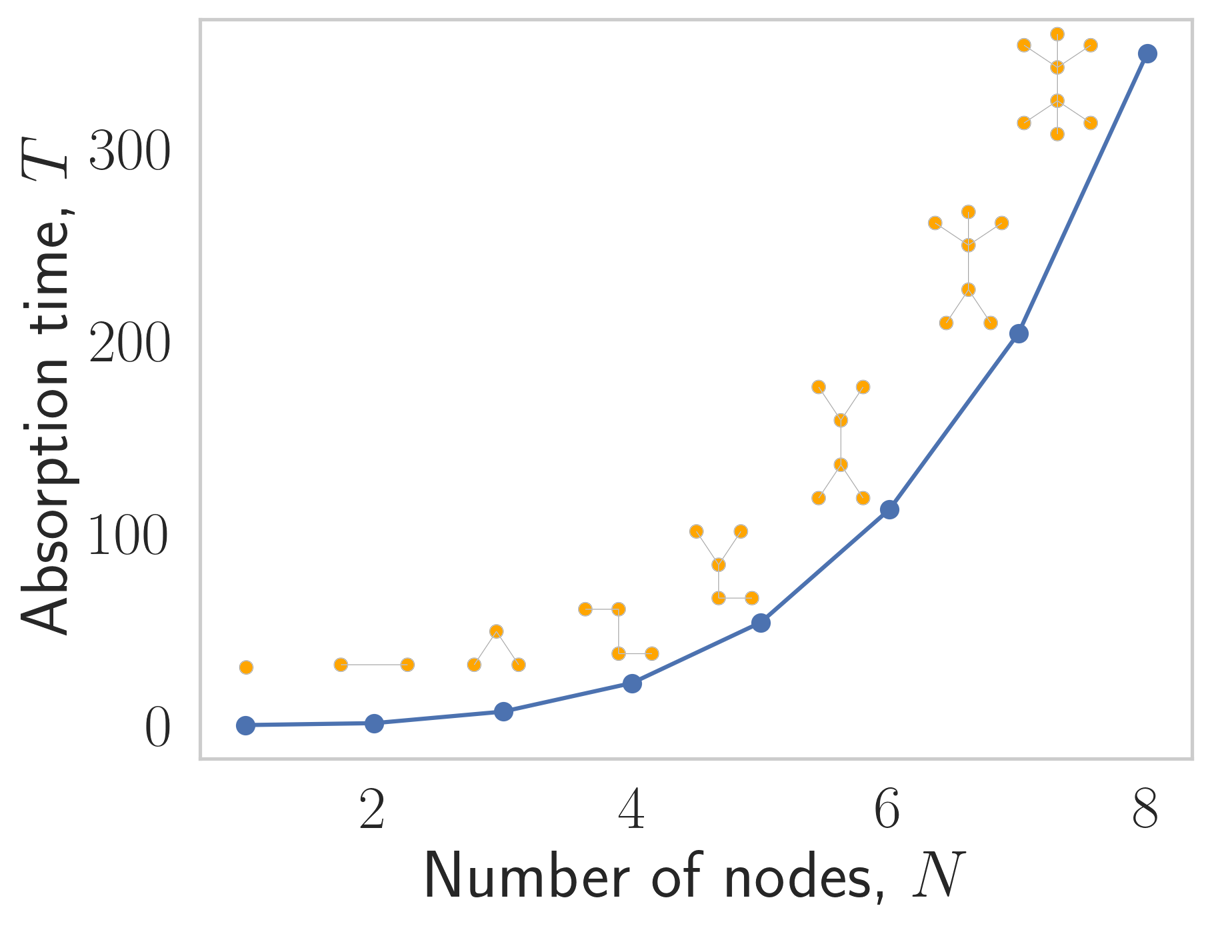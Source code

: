 <?xml version="1.0"?>
<!DOCTYPE ipe SYSTEM "ipe.dtd">
<ipe version="70218" creator="Ipe 7.2.26">
<info created="D:20240408162546" modified="D:20240408162546"/>
<bitmap id="1" width="1818" height="1394" BitsPerComponent="8" ColorSpace="DeviceRGB" Filter="FlateDecode" length="57799" encoding="base64">
eNrs3e17VIWdN/D/ZnHfA/8ASV/dosG6tt1tN7Dt3e1uA3QRn3BAa61tiLZVq26IterWhrRW
npMgiAIJIKCoSVBRwAmP8iCTAAlJZrzndq7ONXtOHiaTzEPOfD4XV64QZubM/DLfF3yv3znz
9dcAAAAAAAAAAAAAAAAAAAAAAAAAAAAAAAAAAAAAAAAAAAAAAAAAAAAAAAAAAAAAAAAAAAAA
AAAAAAAAAAAAAAAAAAAAAAAAAAAAAAAAAAAAAAAAAAAAAAAAAAAAAAAAAAAAAAAAAAAAAAAA
AAAAAAAAAAAAAAAAAAAAAAAAAAAAAAAAAAAAAAAAAACMI5lMXv/fhoeHbwEAAABQqOHh4UDf
kkwm1VAQAek4HwEAAACgmK5fv66GAm0qAAAAAFPSpoI2FQAAAIB8aFNBmwoAAABAPrSpoE0F
AAAAIB/aVIiG4eHhcLp99B4AAABAwcLba8PDw2ooiIB0wAPpTv/EWAAAAAAKpm8B6QYAAAAg
H/oWkG4AAAAA8qFvAekGAAAAIB/6FpBuAAAAAPKhbwHpBgAAACAf+haQbgAAAADyoW8B6QYA
AAAgH/oWkG4AAAAA8qFvAekGAAAAIB/6FpBuAAAAAPKhbwHpBgAAACAf+haQbgAAAADyoW8B
6QYAAAAgH/oWkG4AAAAA8qFvAekGAAAAIB/6FpBuAAAAAPKhbwHpBgAAACAf+haQbgAAAADy
oW8B6QYAAAAgH/oWkG4AAAAA8qFvAekGAAAAIB/6FpBuAAAAAPKhbwHpBgAAACAf+haQbgAA
AADyoW8B6QYAAAAgH/oWkG4AAAAA8qFvAekGAAAAIB/6FpBuAAAAAPKhbwHpBgAAACAf+haQ
bgAAAADyoW8B6QYAAAAgH/oWkG4AAACAYkulUjeGRq4NDqe/pr+fo69C3wJRJd0AAABA2Z06
l3h5e++a5/d/Z832//NfmzJ/0t+nf5L++elzibn1cvQtEFXSDQAAAJTRu73n7392X7ZBnehP
+jaH+y7MlRelb4Gokm4AAACgLBLXbzW+enjKHjX3z/pXj6TvVfkvTd8CUSXdAAAAQOmdPHvt
B490TKtKzfxJ3+tUxZ/4r2+BqJJuAAAAoMROnr2We33U6f5J37fCC1V9C0SVdAMAAACllLh+
q7Ct1MCGaiWf8q9vgaiSbgAAAKCUpnut1EmuoVqxr1HfAlEl3QAAAEDJvNt7flaq1Myf9KNV
5svUt0BUSTcAAABQMvc/u28W29T0o1Xmy9S3QFRJNwAAAFAap84lZrFKzfw5XZEfR6VvgaiS
bgAAAKA0Xt7eO+ttavoxK/CV6lsgqqQbAAAAKI01z++f9Tb14ee7KvCV6lsgqqQbAAAAKIFU
KvWdNdtnvU1NP2b6kSvtxepbIKqkGwAAACiBG0Mjs16lZv6kH7nSXqy+BaJKugEAAIASuDY4
XKQ2Nf3IlfZi9S0QVdINAAAAlIDdVO8BiADpBgAAAErAdVO9ByACpBsAAAAojTXP75/1NvXh
57sq8JXqWyCqpBsAAAAojZe39856m5p+zAp8pfoWiCrpBgAAAErj1LnErLepp88lKvCV6lsg
qqQbAAAAKJn7n903i1Vq+tEq82XqWyCqpBsAAAAomXd7z89im3q470Jlvkx9C0SVdAMAAACl
1Pjq4VmpUte/eqRiX6O+BaJKugEAAIBSSly/9YNHOmZYpaYfIf04Ffsa9S0QVdINAAAAlNip
c4nvrNlecJWavu+pivzwqSx9C0SVdAMAAACl997HFwveSq3wKvVrfQtEl3QDAAAApffilp7C
rpVaySf4Z+lbIKqkGwAAACix6zdH7n5w27R61Puf3Xe478JceYH6Fogq6QYAAABK7K+7Pw33
pbEXuh5+viv3eqrp79M/eXl77+mKP7U/QN8CUSXdAAAAQCmNjI794JH2QJX63Yd3DN0aTf9r
KpW6MTRybXA4/TX9/Rx9jfoWiCrpBgAAAEpp58HT4cXUP3Ucj9Jr1LdAVEk3AAAAUDLJZOon
v94VqFKX3L/12uBwlF6mvgWiSroBAACAkjnUcz68mPr86x9E7GXqWyCqpBsAAAAomfue2Ruo
Uhev2nT+8vWIvUx9C0SVdAMAAAClcfzUlfBi6q9efjd6r1TfAlEl3QAAAEBpPP7SoXCb+mn8
avReqb4Fokq6AQAAgBI48+Xg7auCVepDz+2P5IvVt0BUSTcAAABQAs+0vR9eTD1y/EIkX6y+
BaJKugEAAIBiu5oYqrtvS6BK/en6t1KpVCRfr74Fokq6AQAAgGJ7eXtveDF19+F4VF+vvgWk
GwAAAKAAN4dH71mzPVCl1v+8c3QsGdWXrG8B6QYAAAAowKZ3Pgsvpr7x9mcRfsn6FpBuAAAA
gOkaHUvW/7wzUKXe89C2G0MjEX7V+haQbgAAAIDp2nMkHl5MfXl7b7Rftb4FpBsAAABgWlKp
1E/XvxWoUu9cveVqYijaL1zfAtINAAAAMC1Hj18ML6Y+vfH9yL9wfQtINwAAAMC0rHl+f6BK
vX3Vpv6LA5F/4foWkG4AAACA/J3o/yq8mPrYiwer4bXrW0C6AQAAAPLX+MrhcJvad/JKNbx2
fQtINwAAAECezl++vnhVsEpd/fTeKnn5+haQbgAAAIA8vfD6B+HF1AMfnauSl69vAekGAAAA
yMe1weEl928NVKk/fmJXMpmqkgnoW0C6AQAAAPLxWufH4cXUzoOnq2cC+haQbgAAAIApDd0a
/V5sR6BK/f669pHRseoZgr4FpBsAAABgStu7ToYXU9t2fVJVQ9C3gHQDAAAATG4smfrh4zsD
VerdD24dvDlSVXPQt4B0AwAAAExu37Ez4cXUls0fVdsc9C0g3QAAAACTSKVSP/vN24Eq9Y57
N3959Wa1jULfAtINAAAAMIkPT1wKL6Y+9drRKhyFvgWkGwAAAGAS65q7w23qqXOJKhyFvgWk
GwAAAGAip84lwlXquubu6pyGvgWkGwAAAGAiT712NNymfnjiUnVOQ98C0g0AAAAwri+v3rzj
3s2BKnXlb95OpVLVORB9C0g3AAAAwLhaNn8UXkzdd+xM1Q5E3wLSDQAAABA2eHPk7ge3BqrU
Hz6+cyyZqtqZ6FtAugEAAADC2nZ9El5M3bb/ZDXPRN8C0g0AAAAQMDI69v117YEq9XuxHUO3
Rqt5LPoWkG4AAACAgM6Dp8OLqa91HK/ysehbQLoBAAAAciWTqX//1a5Albrk/q3XBoerfDL6
FpBuAAAAgFwHPzoXXkx94fUPTEbfAtINAAAAkGv103sDVeriVZvOX75uMvoWkG4AAACArL6T
V8KLqb9+5bDJfK1vAekGAAAAyPGLPxwMt6kn4l+ZzNf6FpBuAAAAgL/rvzhw+6pglfrQc/tN
JkPfAtINAAAAkPFM2/vhxdSjxy+aTIa+BaQbAAAAIO1qYujO1VsCVepP17+VSqUMJ0PfAtIN
AAAAkPby9t7wYupbR+Imk6VvAekGAAAAuDE0cs+a7YEqtf7nnaNjScPJ0reAdAMAAAC88fZn
4cXUTe98ZjK59C0g3QAAAECVGx1L1v+8M1Cl3rNm+83hUcPJpW8B6QYAAACq3FtH4uHF1Je3
95pMgL4FpBsAAACoZqlU6qfr3wpUqXX3bbmaGDKcAH0LSDcAAABQzY4cvxBeTH2m7X2TCdO3
gHQDAAAA1eyh5/YHqtTbV23qvzhgMmH6FpBuAAAAoGp9Gr8aXkx9/KVDJjMufQtINwAAAFC1
fvXyu+E29fipKyYzLn0LSDcAAABQnc5fvr54VbBKve+ZvSYzEX0LSDcAAABQnZ5//YPwYurB
j86ZzET0LSDdAAAAQBW6Nji85P6tgSr133+1K5lMGc5E9C0g3QAAAEAVeq3jeHgxdefB0yYz
CX0LSDcAAABQbYZujX734R2BKvUHj7SPjI4ZziT0LSDdAAAAQLXZtv9keDH1L7s/NZnJ6VtA
ugEAAICqMjaW/OHjOwNV6t0Pbhu8OWI4k9O3gHQDAAAAVWXv+2fCi6ktmz8ymSnpW0C6AQAA
gOqRSqVWPrUnUKXece/mS1/dNJwp6VtAugEAAIDq8cGJL8OLqU+9dtRk8qFvAekGAAAAqsfa
5u5wm3r6XMJk8qFvAekGAAAAqsTJs9fCVeojGw6YTJ70LSDdAAAAQJV48k9Hwm3qh59dMpk8
6VtAugEAAIBq8OXVm3fcuzlQpf7sN2+nUinDyZO+BaQbAAAAqAYtmz8KL6buP3bWZPKnbwHp
BgAAACJv8Matux/cGqhSf/T4m2NJi6nToG8B6QYAAAAir23XJ+HF1O1dJ01mWvQtIN0AAABA
tN0aGfv+uvZAlfrPa3cMj4wZzvQmqW8B6QYAAAAirePA6fBi6mudH5vMdOlbQLoBAACACEsm
Uz9+YlegSr3rga2J64qCadO3gHQDAAAAEXbgo3PhxdQX/vaByRRA3wLSDQAAAETY6qf3BqrU
xas2nb983WQKoG8B6QYAAACiqvfk5fBiauMrh02mMPoWkG4AAAAgqh578WC4TT3R/5XJFEbf
AtINAAAARFL8wkC4Sl3z/H6TKZi+BaQbAAAAiKSnN74fblOPfnzRZAqmbwHpBgAAAKLnSmLo
ztVbAlVqQ9NbqVTKcAqmbwHpBgAAAKLnj9t6w4upe47ETWYm9C0g3QAAAEDE3BgaueehbYEq
deljnaNjScOZCX0LSDcAAAAQMW+8fSK8mLr5nc9MZob0LSDdAAAAQJSMjiXrH+0IVKnfWbP9
5vCo4cyQvgWkGwAAAIiS3Yfj4cXUV3b0mczM6VtAugEAAIDISKVS/9m4O1Cl1t235erAkOHM
nL4FpBsAAACIjMN9F8KLqc+0vW8ys0LfAtINAAAARMZDz+0PVKm3r9p05stBk5kV+haQbgAA
ACAaPvniangx9fGXDpnMbNG3gHQDAAAA0fDEy++G29Tjp6+YzGzRt4B0AwAAABFw7tL1xauC
Ver9z+4zmVmkbwHpBgAAACLgub8eCy+mHuo5bzKzSN8C0g0AAADMddcGh5fcvzVQpf7k17uS
yZThzCJ9C0g3AAAAMNf9qeN4eDH1zUOnTWZ26VtAugEAAIA5bejW6Hcf3hGoUn/wSPvI6Jjh
zC59CxPp6elpbW1taGioq6ubP3/+P3wj/U36r+kfpv8pHo8X9Ql0dXXFYrH6+vpFixblHrqx
sTH93Ir98st7dOkGAAAA8rdt3+fhxdS/7v7UZGadvoWARCLR3NycqRCnlL5Za2vrrD+H9BPI
9rfpQ8RiscZvNDQ05P68GIcu+9GlGwAAAJiWsbHkv/1iZ6BKvfvBbddvjhjOrNO3kKu5uTm3
LK2vr0//pKurK/6Nnp6e9vb2cNc6f/789M9n5Qmkj5VtLBsaGsZdf03fJv3Esq3mLK7Ilvfo
0g0AAAAUYO97Z8KLqS9u6TGZYtC3kBGPx7MdaUNDQ1dX1+S3T98g0KnW19fP8Dk0NjZm69kp
n0Bra2v20LPS5Zb36NINAAAAFCCVSq18ak+gSr1z9eZLX900nGLQt/D1N5dIzexk1tXVTWvZ
Mn37wIn/iUSisOcQi8WyZWaez6G9vT176Bmed1/eo0s3AAAAUJhjn34ZXkz9zZ+PmkyR6FuI
x+OZSrCxsbGAuwc2VNN/LeBBcq8wMK3PeMrdEZ1yobQyjy7dAAAAQMHW/nd3uE09fT5hMkWi
byGzX9rc3FzY3bu6ugIfTRWLxQp+hAKeRvYqpmkFXMW0vEeXbgAAAKBgJ89eC1epj2w4YDLF
o2+pcpntyhle8jSwnjrdDc/s3efPn1/A0dPHmsm1W8t7dOkGAAAACtb0pyPhNvWjzy6ZTPHo
W6pcpkuc4VJl9vObClhPzb1vwfuxuQui0/pMqPIeXboBAACAgl28emPxvZsDVep//fbtVCpl
OMWjb6lmuXuVBXwEVVb4ZP+0PO+be5eCP8Eq9wOh0q8i/zuW9+jSDQAAABRsw6aPwoup+z84
azJFpW+pZrkfojSTs92zn2M13ZP9cz/+aYY9ZO6h8/xAqPIeXboBAACAgg3euPXtB7YGqtQf
/fLNsaTF1OKKQN/S29u7cOHC2traFStWtLS0dHd39/f3+83mI3yGfsHnqhf2OPPnz5/5ifYZ
mc/Smtb1S8t7dOkGAAAACrbxzU/Ci6k7uk6aTLFFoG/ZsGHDvHnzbgvJ9qudnZ361XHFYrFw
C1pYr1hAmxq4zsAMVzoDr2XK25f36NINAAAAFP5f/pGxf1nXHqhS/3ntjuGRMcMp+vAj1KbO
Cxm3X21qatKvZoTP9C+4VyzgcQIN5Aw/CSvwWqbscst7dOkGAAAACtZx4FR4MbV158cmUwIR
3k2dN4FAv7py5cq+vr7q/O0nEoncs93TFi1aVNjjhNvUKfvJ9LFmcZ8zsGva0NBQyUeXbgAA
AKAwyWTqx0+8GahS73pga+K6//WXQvR2U7PfLF26dP369el/3fiN9DexWGz58uV1dXULFizI
7VdXrFhRtW+AeDxeX1+f+fyphoaGwj7XvqurK9ymTnmvmbe4uQKN7pQPWN6jSzcAAABQmO4P
z4UXU//7jQ9NpjQitpuaaUeXL18+MDAw5R17e3s7Ojo2btyYz42ZRPiKAVN+ElOggJ2VT24K
PIdJmuHyHl26AQAAgILd+7t3AlXq4ns3X7hyw2RKI2K7qemvTU1Nfq0l1tDQEOgSW1tbJ79L
c3PzrJ8aH7hqwSQXbi3v0aUbAAAAKEzvycvhxdTGVw+bTMlErE2tra31Oy29QJU6f/78Ke+S
ubxAViwWm/nTCFwKtbm5uTKPLt0AAABAYR578WC4Tf2s/yuTKZnItKmZQrWtrc3vtMTa29un
u5j6dWiTc1a6x0BHOsnGaXmPLt0AAABAAeIXBsJV6sPPd5lMKUWsTR0cHPQ7LbFAi5jnBzAV
UMBOKXDBgUmeSXmPLt0AAABAAX7X+l64TX3v44smU0pROtPfaf6lF15MjcfjU94rkUiUoM+c
6IID5T26dAMAAAAFuHzt5p2rtwSq1OVNe1KplOGUUpTa1GXLlvmFlljglPn29vZ87hWPxwN9
Zp53nFwsFgs8bAUeXboBAACAAry0tSe8mLrnaL/JlFiU2tS1a9f6hZZSYBsz/0+xT9+yjH1m
eY8u3QAAAMB03RgaueehbYEqddljnaNjScMpsSi1qU1NTX6hJdPY2Jh7VntPT0/+9w1fH2BW
+szcpzTJZQfKe3TpBgAAAKbrb3tOhBdTN+/9zGRKL0ptaktLi19oCcTj8dxPnmpoaEgkEtN6
hObm5kDxmP9e6yTCfea4HW95jy7dAAAAwLSMjCb/9dGOQJX6nTXbbw6PGk7pRalNbWtr8wst
nkQi0d7ennt2f319fWGFYcn6zHEftrxHl24AAABgWnYf/iK8mPrqjj6TKQttKuNqbm6OxWIN
DQ319fV1dXW5nzaV/mtjY+NMTmPXpko3AAAAkI9UKvUfjbsDVWrdfVu+Ghg2nLLQphKWSCT+
YWKLFi1qaGhobm4u+Ez2IhWPeT5seY8u3QAAAED+DvddCC+mPvuXYyZTLtpU8hePx7u6upqb
mxctWpRtVtN/ne51U0vWZ4778VLlPbp0AwAAAPl78Pf7A1Xq7as2nf1y0GTKRZtKYbq6unJP
/29ubs7/vtpU6QYAAACm9MkXV8OLqb/84yGTKSNtKjOR+6FUixYtyvPcf2f6SzcAAAAwpSf+
+G64Tf349BWTKSNtKjNUX1+fWyG2trZOeRdtqnQDAAAAkzt7aXDxqmCVev+z+0ymvLSpzFz2
Mqp5FqraVOkGAAAAJvf7vx4LL6Ye6j1vMuUVpTa1paXFL7Qs2tvbp3XJ0Obm5mJcYjTcZ457
5YHyHl26AQAAgCldGxxect+WQJX6k1/vTiZThlNeUWpTm5qa/ELLpa6uLtAlxuPxiW5cpD4z
FouVsU3N8+jSDQAAAEzpf9qPhxdT3zz0hcmUXZTa1GXLlvmFlktra2ugS6yvr8//xkXqM8dt
dMt7dOkGAAAAJjc0PPrdh7cHqtQfPNIxMpo0nLKLUpua9uSTTw4ODvq1ll4ikfiHkIkuHBq+
MkA+n101pXCfmX5WlXZ06QYAAAAmt3Xf5+HF1Nff+tRkKkGU2tRsp7ps2bKWlpa+vj6/31IK
n+w/0XpqT09PMfrMhoaGwMNW4NGlGwAAAJjE2Fhy2S92BqrUf3po2/WbI4ZTCSK2mzrvG7fl
0KyWTHg5c6L9zHg8HrhZc3PzzJ9AoM+cP3/+uDcr79GlGwAAAJjEO+/1hxdT/7Clx2QqRCR3
U+flmBPNaiwWy1ymYE6/l8LXI53kkqSBmzU2Ns78CQSWYxctWjTRLct7dOkGAAAAxpVKpVY8
tSdQpd65evPlazcNp0JErE0NN6hzolmtqalJP72FCxfO6fdSV1dXuE2dqKicP39+7s1isdjM
n8CiRYtyH7OhoWGiW5b36NINAAAAjOvYJ1+GF1N/++f3TKZyRLJNnahBrdhmNdOmpp9JKQ/a
09NTX1+fOSe9oaFh5h+ZFL4e6SSlYubQs9s9BjrSSc7fL+/RpRsAAAAYV+yFrnCb+sX5hMlU
jsif6T+tZnXhwoVlaVYXLFhQ4jY13HzOnz9/hoVq+Hqkk3wQVWNjYz43m5bAobu6uia6ZXmP
Lt0AAABA2Mmz18JV6qMtB0ymokT+U6hm3qz29/cX+yWUvk0NLGfOyjrluLupExWVgYuszvwq
o4lEIp8PwKqEo0s3AAAAENb0P0fCbWrP55dNpqJEbDd16dKldXV141amM2xWV6xY0dbWVqRm
NdOmlvK6qYHT0mdlRXPc66ZOdEnS8CLrDF9RoMtNv8BJblzeo0s3AAAAEHDxyo3F924OVKmr
fvtOKpUynIoSpTZ17dq1mZ8MDAx0dHTEYrHM9Ujzb1YnuU1Rm9XSt6n/MJ4ZXj60vb19Wvuu
gY9tisfjMzl6YN10ytdS3qNLNwAAAJCredOH4cXUrg/OmkyliVKb2tbWFv7XOdGsZh6ztra2
ZEMLdIkZra2tM0p9c3P4Mdvb2ye6feDipTO80Oh0H628R5duAAAAIGvgxq1vP7A1UKX+31++
OZa0mFpxIt+m/q93ZqU2q6VvU8PXTZ35JzE1NDSE29RJbh84O76xsXEWX9GUty/v0aUbAAAA
yGp98+PwYuqO7lMmU4Gqqk3NVTnNajweL32bmtkjXbRoUewbk2yQ5i98LdYpG9rcu8zwo6AK
ONG+vEeXbgAAAOD///99ZOxf1rYHqtT0T4ZHxgynEn9f1dqm5hq3WZ3k06lmt1lNHzpz+yVL
lpRsaNmPYZqtj54Pf6j95Kf5Z6Rnnnv7gp9M4AOw8jzRvrxHl24AAAAgrb37VHgxtfXNj02m
MmlTA7LNal1dXWma1aVLl5a+Tf367yenz/AM96zAhUPT0gOc8l6BDrbgC7fm9qL5HLcSji7d
AAAAwFgy9X9/+WagSv32A1sHbvgvfIXSpk5iYGCgu7t7/fr1RWpWlyxZkv6avUGJ29TshUPT
38z80cKn+RewIFrwtVsLXg0t79GlGwAAAKpc94dnw4upzW98aDIVS5uap2I0qwElblO//vtC
6fz582d4vn9ra2ugSs3/2qGBBdF4PD6To0+3ES3v0aUbAAAAqlkqlVr1u3cCVeriezdfvHLD
cCqWNrUAs9is5t649G1q2qJFizKfwVRAkZiRvQRrwWe7t7e3z6QOza7FFlYLl/fo0g0AAABV
q+fzy+HF1PWvHjGZSqZNnaFZaVbL2KYmEon0M8+UgQWcpZ6+e6aPzUr/tYBSMfeM+2ldvzT3
jlN+6FVlHl26AQAAoDr9vOVguE39/Mw1k6lkUWpTW1payvtMCmtWy9umfp1TqGbO0M9/STV9
y0CVmn6cgvcz04fOPk6el3Jtbm6e+WdIVcLRpRsAAACqzRfnE+Eq9eEXukymwmlTiyT/ZrXs
bWpGbjdYX18/5Z5q7u0zYrHYDJ9D7qrntJ7ArJSZ5T26dAMAAEBV+V3re+E29f1PLppMhYtS
m9rU1FSZz3DcZrVCzvTP1dPTU19fn1uQpv/a2NjY3t7e1dWV/tf01/T3DQ0N2YuFZldSZ+uz
7NOPn33wWCw27qJs+plkl2kXLVqU5ypp5R9dugEAAKBKXL52887VmwNV6vIn96RSKcOpcFFq
U9euXVv5zzbbrNbU1FTCp1CFxePx3C3NydXV1c369UITiURjY2PuIdLPp/kb6W+y1xaYP39+
MZZCy3t06QYAAIBq8NLWnvBi6ttH+02m8kWpTV22bNnceuY9PT2LFi3KFqoV0qbmPr3m5ub6
+vq6urrsxmb6Cad/0tDQ0N7eXuyPsE8fIhaLZY+e/po5emNj42ytwlbs0aUbAAAAourG0Mg/
PbQtUKUue6xzbCxpOJUvMm1qplCdc/NPJBLZS6dWWpuKdAMAAACz7vW3ToQXU7fs/dxk5oSI
tan9/XNvIzoWi2WevDYV6QYAAIBoGxlN/uujHYEq9bsPbx8aHjWcOSFibWpbW9uc+xV0dHRo
U5FuAAAAqAa73v0ivJj6anufycwVUbpu6hw9WT4ej2tTkW4AAACIvGQy9R+NuwNV6pL7tnw1
MGw4c0XE2tT01wMHDsyt5z8wMJB55rW1td6QSDcAAABE1bu958OLqb//yzGTmUMi1qam3XXX
XXPut6BNRboBAAAg8h74/b5AlXr7qk1nLw2azBwSpTY1u5765JNPzq2XoE1FugEAACDaPj59
JbyY+sQf3zWZuSV6Z/rPxY+jWrBgQfppL1y40BsS6QYAAIBI+uUfD4Xb1E++uGoyc0sE+paN
Gzdmd1Pn6IaqNhXpBgAAgAg7e2nw9lXBKvWB3+8zmTknAn3LwMBAXV1d5qKpgUL1rrvuOnPm
TOW/hEybmn7C3pBINwAAAETP7/9yLLyYerjvgsnMOZHpW+LxeGNjY01NTW6tmvlm3bp1g4MV
fTnfzNPWpiLdAAAAED1fDQzX3bclUKX+R+PuVCplOHNO9PqW3t7e9evXZ2vVbLO6bt26vr6+
ynzO2lSkGwAAAKLq1fa+8GLqrne/MJm5KMJ9S29vb2NjY+Yk+mynumTJkgr8gKqGhgbXTUW6
AQAAIHqGhke/+/D2QJX6r492jIwmDWcuqoa+pbe3NxaLBWrVlStX7ty5s0Ke4cDAQEdHR/p5
ekMi3QAAABAlW/Z+Hl5Mff2tEyYzR1VV3xKuVRcuXFj5V1UF6QYAAIC5aGwsueyxzkCV+k8P
bbsxNGI4c1R19i3d3d3ZWvW2225bu3atdwLSDQAAAMyut4/2hxdTX9raYzJzV5X3Ld3d3evX
r3eKPdINAAAAzK5UKrX8yT2BKvXO1ZsvX7tpOHOXvgWkGwAAAJh1739yMbyY+rvW90xmTtO3
gHQDAAAAs+7hF7rCbWr8woDJzGn6FpBuAAAAYHZ9fuZauEr9ectBk5nr9C0g3QAAAMDsWv/q
kXCb2vP5ZZOZ6/QtIN0AAADALLp45cbiezcHqtRVv3snlUoZzlynbwHpBgAAAGZR8xsfhhdT
uz88azIRoG8B6QYAAABmS+L6rbse2BqoUn/8xJtjSYupUaBvAekGAAAAZkvrzo/Di6nt3adM
Jhr0LSDdAAAAwKwYHhn7l7XtgSo1/ZNbI2OGEw36FpBuAAAAYFbs6D4VXkzd+OYnJhMZ+haQ
bgAAAGDmxpKpH/3yzUCV+u0Htg7e8P/x6NC3gHQDAAAAM9f1wdnwYmrzpg9NJkr0LSDdAAAA
wAylUqlVv30nUKUuvnfzxSs3DCdK9C0g3QAAAMAM9Xx+ObyY2vQ/R0wmYvQtIN0AAADADD3a
ciDcpp48e81kIkbfAtINAAAAzMQX5xPhKjX2QpfJRI++BaQbAAAAmInf/vm9cJt67JMvTSZ6
9C0g3QAAAEDBLl+7eefqzYEqdcVTe1KplOFEj74FpBsAAAAo2B+29IQXU995r99kIknfAtIN
AAAAFOb6zZF/emhboEpd9oudY2NJw4kkfQtINwAAAFCY19/6NLyYunXf5yYTVfoWkG4AAACg
ACOjyR880hGoUr/78Pah4VHDiSp9C0g3AAAAUIA3D30RXkz9n/bjJhNh+haQbgAAAGC6ksnU
T369O1ClLrlvy7XBYcOJMH0LSDcAAAAwXYd6z4cXU3//12MmE236FpBuAAAAYLruf3ZfoEpd
vGrT2UuDJhNt+haQbgAAAGBajp++El5MfeLld00m8vQtIN0AAADAtDz+0qFwm/rJF1dNJvL0
LSDdAAAAQP7Ofjl4+6pglfrg7/ebTDXQt4B0AwAAAPl79i/Hwouph/sumEw10LeAdAMAAAB5
ujowVHfflkCV+p+Nu1OplOFUA30LSDcAAACQp1d39IUXU3cf/sJkqoS+BaQbAAAAyMfN4dHv
rNkeqFL/9dGOkdGk4VQJfQtINwAAAJCPzXs/Cy+m/m3PCZOpHvoWkG4AAABgSqNjyaWPdQaq
1Hse2nZjaMRwqoe+BaQbAAAAmNKeo/3hxdSXtvaYTFXRt4B0AwAAAJNLpVLLm/YEqtQ7V2+5
fO2m4VQVfQtINwAAADC59z6+GF5M/V3reyZTbfQtIN0AAADA5B5+vivcpsYvDJhMtdG3gHQD
AAAAk/is/6twlfrYiwdNpgrpW0C6AQAAgEk0vno43Kb2nrxsMlVI3wLSDQAAAEzkwpUbi+/d
HKhS7/3dOyZTnfQtZVFbW7twPMuWLdu5c6f5IN0AAABQIf77jQ/Di6ndH54zmeqkbymLBQsW
zBvPbX+3YsWKzs5Og0K6AQAAoIwS12/d9cDWQJX64yfeTCZThlOd9C1lsWDBgtvGo1ZFugEA
AKBy/Hnnx+HF1I4Dp0ymaulbymKiNlWtinQDAABAhRgeGfvntTsCVeq/rGu/NTJmOFVL31IW
2TZ1kpP9x61V//Ef/3FwcNAAkW4AAAAoth1dJ8OLqW27PjGZaqZvKYtAm5r5Jv11+fLlgUuq
BprV9FdtKtINAAAAxTaWTP3o8TcDVeq3H9g6eMN/rquavqUswmf6Z5rSzL8ODAx0dHSsX7++
rq4uvLmqTUW6AQAAoNj2f3A2vJi6YdNHJlPl9C1lMX/+/HHP8R/3xvF4fOPGjbFYrKamJn0z
bSrSDQAAAEWVSqV+9pu3A1XqHfduvnj1huFUOX0LSDcAAACQ68PPLoUXU5v+dMRk0LeAdAMA
AAC5HtlwINymnjx7zWTQt4B0AwAAAFmnzyfCVera/+42Gb7Wt4B0AwAAADl+8+ej4Tb12Kdf
mgxf61tAugEAAIC/u/TVzTtXbw5UqSuf2pNKpQyHr/UtIN0AAADA3724pSe8mLr3vTMmQ4a+
BaQbAAAASLt+c+TuB7cFqtR/+8XOsbGk4ZChbwHpBgAAANL+uvvT8GLqtn2fmwxZ+haQbgAA
AGBkdOwHj7QHqtTvPrxj6Nao4ZClbwHpBgAAAN48dDq8mPqnjuMmQy59C0g3AAAAVLlkMvWT
X+8KVKlL7t96bXDYcMilbwHpBgAAgCp3qOd8eDH1ub8eMxkC9C0FGBwc7O7ubmlpaWpqWrFi
xZIlS2q/0dbWNq0H6evr6+zsTH9jpEg3AAAAlNH9z+4LVKmLV206d+m6yRCgb8lfZ2fn2rVr
a2trbwuZN29e+mtLS8uUD7J06dKFCxfm3nflypVmi3QDAABAuRw/dSW8mPqrl981GcL0LVMa
HBxcu3ZttgKdFzKtNrW1tTV89wMHDpgz0g0AAABl8fhLh8Jt6qfxqyZDmL5lck1NTYES9bbx
5N+mptXX1wfu+61vfcuokW4AAAAovTNfDt6+KlilPvTcfpNhXPqWifT19WVO6g+XqLkrqdPd
TU1LJBK598p8ndY1V0G6AQAAYFY80/Z+eDH1yPELJsO49C3j6u7uzl06DZSo49aq+bepaY2N
jYFHrq2tNXakGwAAAErp6sBQ3X1bAlXqT9e/lUqlDIdx6VvCMlVqtu0MnOOf/WtNTU3uD6fV
pg4MDITXU/v6+rwhkW4AAAAomVd29IUXU3cfjpsME9G3BAwMDCxYsCDQneZ+H4vFOjo60jdL
37jgNjWtoaEhcPd169Z5QyLdAAAAUBo3h0e/s2Z7oEqtf7RjdCxpOExE3xKwdOnS3Gui5n6/
fv36TImaNZM2tbu7O7ye6g2JdAMAAEBpbH7ns/Bi6htvnzAZJqFvydXb2xv4eKnM93V1dfH4
ODveM2lTs3fP/drf3+89iXQDAABAsY2OJZc+1hmoUu95aNuNoRHDYRL6llzLly8PN5zLli2b
6PYzbFOze7DZR2hra/OeRLoBAACg2PYciYcXU/+4rddkmJy+JVduiZr5pra2dsrbF9ymbtiw
IfAIK1as8J5EugEAAKCoUqlUQ9NbgSr1ztVbriSGDIfJ6VuyOjo6woupfX19k9xlhm1q9tKp
2WsLLFmyxHsS6QYAAICiOvrxxfBi6tMb3zcZpqRvyYrFYoF2dJJz/DNm2KZmL9Oa5yosSDcA
AADM3Jrn94fb1PiFAZNhSvqWrLq6uulexXSGbWo8Hg+0qQsXLvSeRLoBAACgeE70fxWuUh97
8aDJkA99S1ZNTU1usTnlaf5fz7hNHRgYCF9bwHsS6QYAAIDiaXzlcLhN7Tt5xWTIh74lK1xs
Dg4O5nMXu6lINwAAAMwJ5y9fX7wqWKWufnqvyZAnfUvWggULArup/f39k9/Fp1Ah3QAAADCH
vPC3D8KLqQc+Omcy5EnfkhW+bmp3d/fkd5lhm7p+/frAI6xYscJ7EukGAACAYrg2OLzk/q2B
KvXHT+xKJlOGQ570LVlLly4NdJtNTU2T32WGbWr4Sq1THhGkGwAAAArzWufH4cXUjgOnTYb8
6VuyYrFY4CqmtbW1k99lJm1qb29v+EqtU27DgnQDAABAAYZHxr4X2xGoUr+/rv3WyJjhkD99
S1b2Kqa5X9va2ia5y0za1NwLC/gIKqQbAAAAimp718nwYmrbrk9MhmnRt+TK/SCqbMM5ODg4
0e0LblM3btwYbm7Xrl3rDYl0AwAAwKwbS6Z+9PibgSr17ge3Dt4cMRymRd+Sq7GxMVBypt11
110T3b6wNjV3CTb3cH19fd6QSDcAAADMuv3HzoYXU1s2f2QyTJe+JVc8Hh+357zrrrvOnDkT
vn0BbWr2cqmBxdRly5Z5NyLdAAAAMOtSqdTPfvN2oEq9497NX169aThMl74loLm5OVCoZgvP
nTt3Bm483TZ1w4YNgcXX7F/7+/u9G5FuAAAAmHUfnrgUXkx98k9HTIYC6FvCFi1alO1IA33p
ypUrcy+jmn+b2tfXt2zZsomq1KamJm9FpBsAAACK4ZENB8Jt6qlzCZOhAPqWsJ6entzOM1CZ
ZjrVAwcOfJ1fm9rd3Z3pUcNVasaSJUu8D5FuAAAAKIbT5xLhKnVtc7fJUBh9y7i6urpym9Lc
VdLcIjSwYtrS0tLf39/X19fZ2Zn+PluiBm6Z+8i1tbWmjXQDAABAkTz12tFwm/rBiS9NhsLo
WybS3t4+bqGa+9eA20LGvWNulTowMGDUSDcAAAAUw6Wvbt5x7+ZAlbryN2+nUinDoTD6lkl0
dXUtWLAgcNZ/eDd1EpPUqnV1dapUpBsAAACKp2XzR+HF1L3vnzEZCqZvmVwikaivr8+zQZ1k
NzWwnupjp5BuAAAAKKrBmyN3P7gtUKX+8PGdY2NJw6Fg+pZ8NDc3T3crdaIN1Zqamu5uFzpG
ugEAAKC4/rL70/Bi6rb9J02GmdC35GlgYKC5uTlz4v+4a6jhz6gK/Lympmbjxo0miXQDAABA
sY2Mjn1/XXugSv1ebMfQrVHDYSb0LdPV2tq6dOnSyc/xD/zr8uXLOzo6jA7pBgAAgNLYefB0
eDH1tY7jJsMM6VsK1tvbu2HDhuXLl9fV1dXU1GTXVtPfp3+S/vn69evTtzEopBsAAABKKZlM
/fuvdgWq1CX3b702OGw4zJC+BaQbAAAAouTgR+fCi6nPv/6ByTBz+haQbgAAAIiS+57ZG6hS
F6/adP7ydZNh5vQtIN0AAAAQGX0nr4QXU3/9ymGTYVboW0C6AQAAIDJ+8YeD4Tb1RPwrk2FW
6FtAugEAACAa+i8O3L4qWKU+9Nx+k2G26FtAugEAACAanml7P7yYevT4RZNhtuhbQLoBAAAg
Aq4mhu5cvSVQpf50/VupVMpwmC36FpBuAAAAiICXt/eGF1PfOhI3GWaRvgWkGwAAAOa6G0Mj
96zZHqhS63/eOTqWNBxmkb4FpBsAAADmujfe/iy8mJr+ockwu/Qt+ejv7+/u7m5ra2v6xtri
WLdunVEj3QAAADBdo2PJ+p93BqrUe9ZsvzE0YjjMLn3LJPr6+tauXVtbW3tb8c2bNy/91cyR
bgAAAJiut47Ew4upL2/vNRlmnb5lXP39/cuWLcv2nKWhTUW6AQAAYLpSqdRP178VqFLvXL3l
amLIcJh1+paw7u7u3B71tpLQpiLdAAAAUICjxy+GF1OfaXvfZCgGfUtApkoN9Kgl2ErVpiLd
AAAAUICHntsfqFJvX7Wp/+KAyVAM+pZcAwMDCxYsyPaopTzHX5uKdAMAAMB0nYh/FV5M/cUf
DpoMRaJvyRWLxbLdZrjwdKY/0g0AAAAV5devHA63qcdPXTEZikTfkmvcKrVke6raVKQbAAAA
8nf+8vXFq4JV6uqn95oMxaNvyero6Ai3qdkqdenSpRs3bozH4wMDLruBdAMAAED5vfD6B+HF
1IMfnTMZikffkhU4zT/boy5YsKC7u9tbBekGAACAynFtcHjJ/VsDVeq//2pXMpkyHIpH35K1
dOnS3A+EynyzcOFCy6hINwAAAFSa1zqOhxdTOw+eNhmKSt+SVVNTk/uBUJmvnZ2d3iRINwAA
AFSUoVuj34vtCFSp31/XPjI6ZjgUlb4la8GCBbflyCymeocg3QAAAFBptu0/GV5M/cvuT02G
YtO3ZOWupGa+NjU1eYcg3QAAAFBRxpKpHz6+M1Cl3v3g1sGbI4ZDselbsnJ3U53mj3QDAABA
Zdp37Ex4MbVl80cmQwnoW7Ky103Ntql9fX3eIUg3AAAAVI5UKrXyqT2BKvWOezdf+uqm4VAC
+pas5cuXZ0rUbJva39/vHYJ0AwAAQOX44MSX4cXUp147ajKUhr4la+PGjdpUpBsAAAAq2brm
7nCbeupcwmQoDX1LVjweD7Sp3d3d3iFINwAAAFSIU+cS4Sp1XbMCh9LRt+Sqr6/P9KiZry++
+KJ3CNINAAAAFeKp146G29QPT1wyGUpG35Krq6srdz114cKF3iFINwAAAFSCL6/evOPezYEq
9We/eTuVShkOJaNvCbCeinQDAABABWrZ/FF4MXXfsTMmQynpWwLi8fiCBQtyr566c+dO7xOk
GwAAAMpo8ObI3Q9uDVSpP3x851jSYiolpW8JC5zvb0MV6QYAAIDyatv1SXgxdXvXSZOhxPQt
42ptbQ0Uqt/61rcsqSLdAAAAUHojo2PfX9ceqFK/F9sxPDJmOJSYvmUizc3NuYVq5vuFCxeu
Xbu2s7Ozv7/fiJBuAAAAKIHOg6fDi6mvdX5sMpSevmUSuaf853aquWpra5csWbJslpg50g0A
AAC5ksnUj5/YFahS73pga+K6/+RSBvqWSbS1tdXU1AQa1HnjuW3GMg9i5kg3AAAA5Drw0bnw
YuoLr39gMpSFvmVc3d3dtbW14fp0oiJ0hrSpSDcAAACMa/XTewNV6uJVm85fvm4ylIW+JWzD
hg3516S3zRJtKtINAAAAAb0nL4cXUxtfOWwylIu+JWDjxo2BmnRe8WlTkW4AAAAIe+zFg+E2
9UT/VyZDuehbcsXj8Sl71NuKQ5uKdAMAAECu+IWB21cFq9Q1z+83GcpI35IrFotlN0WnLFHt
piLdAAAAUDxPb3w/vJh69OOLJkMZ6VtyLViwYKJPnsr+NX2bmm/UFYE3JNINAAAAaVcSQ3eu
3hKoUhua3kqlUoZDGelbsjJXTA1XqZlvYrFYb2+vNwzSDQAAACXw8vbe8GLqniNxk6G89C1Z
gdP8s2ff19TUxOOiinQDAABAidwYGrnnoW2BKnXpY52jY0nDobz0LVlLly7NLVEz3yxcuNCb
BOkGAACAUnrj7RPhxdRN73xmMpSdviWrpqYmW6Jmv3Z3d3uTIN0AAABQMqNjyfpHOwJV6nfW
bL85PGo4lJ2+JSv7EVTZTrW2ttY7BOkGAACAUtp9OB5eTH15u4+zoSLoW7JyV1IzX1taWrxD
kG4AAAAomVQq9dP1bwWq1Lr7tlxNDBkOlUDfkpW7m+o0f6QbAAAASu/I8QvhxdRn2t43GSqE
viWrrq4u9/On0l/7+vq8Q5BuAAAAKJmHntsfqFJvX7XpzJeDJkOF0LdkxWKxQJs6OCiqSDcA
AACUyKfxq+HF1MdfOmQyVA59S9bGjRsDbWp/f793CNINAAAApfGrl98Nt6nHT18xGSqHviVX
oE113VSkGwAAAErj/OXri1cFq9T7ntlrMlQUfUuuxsbGTI+a+frkk096hyDdAAAAUALPv/5B
eDH1UM95k6Gi6FtyDQwMBNZTvUOQbgAAACi2a4PDS+7fGqhSf/LrXclkynCoKPqWgOxnUWW+
rlu3zpsE6QYAAICi+lPH8fBi6s6Dp02GSqNvCVu0aFHueuqLL77ofYJ0AwAAQJEM3Rr97sM7
AlXqDx5pHxkdMxwqjb4lLB6PB873X7ly5eDgoHcL0g0AAACzbtu+z8OLqX/d/anJUIH0LeNq
b28PFKoLFy588skndapINwAAAMyisbHkv/1iZ6BKvfvBbddvjhgOFUjfMpHu7u7cQjX7/ZIl
S1paWtL/2tfXp1xFugEAAGAm9r5/JryY+uKWHpOhMulbsrq7u9f+bzU1NdkSNdup5v4kY+Hs
8YZEugEAAKgeqVRq5VN7AlXqnas3X/rqpuFQmfQtWRs2bAg3peEGdV7RpB/cGxLpBgAAoHoc
+/TL8GLqU68dNRkqlr4lK9umTtl5FoM2FekGAACg2qxt7g63qafPJUyGiqVvyZp8N7XY/ao2
FekGAACgqpw8ey1cpT6y4YDJUMn0LVl57qYW6Rx/bSrSDQAAQFVp+tORcJv64WeXTIZKpm/J
Gnc3tWS0qUg3AAAA1ePi1Rt33Ls5UKX+12/fTqVShkMl07dkZdrUMtKmIt0AAABUiQ2bPgov
pu4/dtZkqHD6lqyOjo7l5eYNiXQDAAAQeYM3bt394NZAlfqjx98cS1pMpdLpW0C6AQAAoJTa
dn0SXkzd0XXSZKh8+haQbgAAACjdf1dHxv5lXXugSv3ntTuGR8YMhznwBta3gHQDAABAqXQc
OB1eTP3zzo9NhjlB3wLSDQAAAKWRTKZ+/MSbgSr1rge2Jq77Hytzg74FpBsAAABKo/vDc+HF
1Bf+9oHJMFfoW0C6AQAAoDRWP703UKUuvnfzhSs3TIa5Qt8C0g0AAAAl0HvycngxtfHVwybD
HKJvAekGAACAEnjsxYPhNvWz/q9MhjlE3wLSDQAAAMUWvzAQrlIffr7LZJhb9C0g3QAAAFBs
v2t9L9ymvvfxRZNhbtG3gHQDAABAUV1JDN25ekugSl3etCeVShkOc4u+BaQbAAAAiuqP23rD
i6l7jvabDHOOvgWkGwAAAIrnxtDIPQ9tC1Spyx7rHB1LGg5zTpT6lr4JDA4O+kUj3dpUAAAA
yuJve06EF1M3v/OZyTAXRalvmTdv3m3j6ezszPMRlpWbNyTSDQAAQJSMjCbrH+0IVKnfWbP9
5vCo4TAXRaxNDZtWmzpRH1sCmUN7QyLdAAAARMnuw1+EF1Nf2dFnMsxR0d5NLaxNnVdy2lSk
GwAAgOhJpVL/2bg7UKXW3bfl6sCQ4TBHRa9NDVeUdlORbm0qAAAApXe470J4MfXZvxwzGeYu
beokj2A3FekGAACAgj34+/2BKvX2VZvOfunjwpnDtKnhR7CbinQDAADADH3yxdXwYurjLx0y
Gea0aF83NaPyd1Oz9a83JNINAABANDzx8rvhNvXj01dMhjktYm3quPJvUxsaGpaXlTck0g0A
AEAEnLt0ffGqYJV6/7P7TIa5Lkp9S3wCfstItzYVAACAUnrur8fCi6mHes+bDHOdvgWkGwAA
AGbRtcHhJf+PvXv/bqu688b/3zTM77b/Adv8BkVOO6UzHR7HM50+M09tM08ItyAHSkunjtN7
h9YOM6V0WsdTnpKr7HAnWAHCHdtAuQU5NyCEyErixBfx1ULfnnXQkR3Z1s3y67W8tBQh7S1/
OB9m8u7e+9y6ryBK/ZcfPb64mFUc1jt5C+huAAAAKKPfJ96MLkx99PnjKkMDkLeA7gYAAIBy
mb08/827DhVEqTfdPTo3v6A4NAB5C+huAAAAKJf9R96LLkx9+Im/qAyNQd4CuhsAAADKYmFh
sev7hwui1K/fceDCpTnFoTHIW0B3AwAAQFk88/KJ6MLU/9w3oTI0DHkL6G4AAABYu2w22/vj
Jwui1Bu27T17/pLi0DDkLaC7AQAAYO1effvj6MLUn/zxJZWhkchbQHcDAADA2vX9JhlNU4+f
TqsMjUTeUiuZTGZsbKyvr6+lpWXHjh0Kgu4GAABg/Xr/5PlolHrP7qMqQ4ORt4QNfNnIyEgl
ZpmcnOzo6LjmrzZt2pR7zGQyrkZ0NwAAAOvUwO9fjKapb7z7icrQYOQtYflgM9DR0VGhiWKx
2KaQ3Fy7du1yNaK7AQAAWI8++vTi9bfsLYhSt/706Ww2qzg0GHlLWD7YDELOyqWpqVQqnNzm
nre0tLga0d0AAACsR4OPvB5dmPrsaydVhsYjbwmr2trUnHg8HkyXf5JMJl2Q6G4AAADWl8zF
K1+7fX9BlPrt+x5dWLQwlQYkbwkLx5sVXZuaMzMzU5Cm3nzzzS5IdDcAAADry55H344uTD2U
/EBlaEjylrBqpqmf//X01HCg6oJEdwMAALCe/u45t/CtHYmCKPXv+w5dnltQHBrzmpe3hFQ5
Td25c2dBmjo1NeWaRHcDAACwXowe/SC6MHX48FsqQ6OSt4RVOU3ds2dPQZo6MjLimkR3AwAA
sC4sLGa/88NHC6LUzbfvn7nor580LHlLWJXT1GQyWZCm9vX1uSbR3QAAAKwLyddPRhem/ubP
r6sMDUzeElblNHV0dLTKM65IIpGIx+OdnZ2tra1f+ULuSSwW6+7uHh4eTqVSlf4C4+Pj4S/Q
1NSUn72/v39iYqKxZ9fdAAAA1LlsNrv1Z08XRKnX37L3zKcXFYcGJm8Jq3K22dPTE8yYn7S9
vb3mRUilUvF4/CslaGpq6u/vT6fTZf8Og4ODucGDCDf3ffq/0N3dHX59eHi4EhWo7ey6GwAA
gHVh4r2z0YWpOx96UWVobPKWsGqmqcHC1PCkLS0tta3A4OBgEJbmg8TcK8PDw7nH/ELNorFq
7h+VK1MdHx8PEsvu7u6iK2Bz7wm+Se5LlnGVbG1n190AAACsI9/b/Vw0TX3vxHmVobHJW8Kq
k6ZOTU319vYGs+QFsWqtfvd0Oh3s6I/H48uEhIlEIhaLRdepjo+Pr/E79Pf3lz7a8PBwMHvu
K629ArWdXXcDAABQ57LZ7MXZufOZy7nHD0+no1HqXb8eVyUa3sbJW/pKUJCmtrS09JVJ7xc6
OjrC+/qDiWq+NjWIUmOxWImLLROJRLCMM7xIddXfITheIDds6d8hmHqN++5rO7vuBgAAoG59
cCr94MHJ7fc/e+P2g0FwesO2fdE09ZW3P1IuGt7GyVvCJ5QuZdOXXVNu0cWoBc9rcheqdDqd
z0VXmoWmUqlgOWugv79/Fd8hfMLAiu7xFF4juurFsbWdXXcDAABQn16YPH3bL49EU9OiPz0D
T2azWUWj4W20NHVTrS2TrOYed+/eXf3K5E8B7e7uXsVnw+cDBAYHB1c0yPj4+Ko/G3z/vFWc
Ylrb2XU3AAAAdSh94Ur/Q8dKzFHzP9t+/kzuU0pHw7M2tZprU4vGubXd5p9fXdna2rrqEVKp
VPS+VCta4RnksU1NTav4Arm5gnk7OztX+vHazq67AQAAqDfvnzx/092jK4pS8z+5T31wKq2A
NDZrU+thqWr++dTUVJVrkk6nVxF+RoV3yufFYrESPxvc+2l1S0PzwgtEV3RPqNrOrrsBAACo
N++fPB8+H3WlP7nPClRpbNamVnltatEZS7/3U3nls8S13DoqEL0jVYk3Zgp/JJ1e5X9vwzeE
Kj3IrfnsuhsAAIC6kr5wZXWrUgtWqNryTwPbUGlqHerp6Ukmk7WqST4CLUuQu7rlqeFPrTGH
DE9d4g2haju77gYAAKDerPSs1KV+dj70omLSqDZO3jJUgoKt9y0tLT1lFY/Hd+7cmZtoz549
k5OTtS1IfkVluY76DA4NCLtqThte0brqjfZ5sVhspeeX1nZ23Q0AAEBdeWHydFmi1PxPbjQl
pSHJW8IK0tSOjo4G/mXj8Xjp+/FLEdzOqcSIMnz/prUv6cz/OoGrvr+2s+tuAAAA6s1tvzxS
xjQ1N5qS0pDkLWEbKk3Nh5+JL6zxLlR5BYniVVdpFrx/jQcODA8Ph0e76t2gaju77gYAAKCu
fHAqXcYoNf9z3O2oaETylrANlaauKPksxUqPTi1Yy7rG2QvWmnZ3dy///trOrrsBAACoKw8e
nCx7mpobU2FpPPKWsI2TpqZSqegxp2vMAMO3ts9rampa5v3hd7a2tq7xNyo4uPWqA9Z2dt0N
AABAXdl+/7NlT1Pvun9cYWk88pawjZOmFqylLMsSzfHx8dIHLHhzWe7cVDB1Op2uz9l1NwAA
AHUlm83euP1g2dPU3Ji5kZWXBiNvCQvS1Dxp6oqsKE0tOBagLFvjm5qaSryxVG1n190AAADU
lYuzc2WPUvM/uZGVlwYjbwnb9GUNnKYW7Ewvy/70Fe307+zsDL8zHo+v/ZcqOAp1cHCwPmfX
3QAAANSV85nLFUpTcyMrLw1G3hKW/LLJyUY+Lbm/v78g/BweHl7LgCu6C1XBSs6yZI8FGeky
K05rO7vuBgAAoK5Ymwqlk7dsZIODg/kVlbFYLJFIrHG0eDxe+m2tyhvk5uWmK3GpbW1n190A
AADUFeemQunkLZRLwVb3ZVLK6DkDlcgzlzpnoLaz624AAADq0Pb7ny17mnrX/eMKS+ORt1Au
0YNYl7qvfSqVKnjn2lfGfl5scWwdzq67AQAAqEMPHpwse5qaG1NhaTzyFsoieguqZQ5NHR8f
r2GeWdvZdTcAAAB16INT6bKnqcdPpRWWxiNvoSwK7sG0fEQZjV7LkmdG76uVSqXqbXbdDQAA
QH267ZdHyhil5kZTUhqSvIW1i55EuvypoYODgwXvHx8vw1Eq0TxzYmKi3mbX3QAAANSnFyZP
lzFNPTZ1RklpSPIW1i4aJC6/2rNqeWbRYWs7u+4GAACgfv+C/9CxskSpOx96UTFpVPIW1ii6
MLWzs3P5j0hTdTcAAAB16OW3Plp7lHrT3aPpC/76ScOSt7BG0bsvXfW80AoFjyUOW9vZdTcA
AAD16eLs3D/94PAao9Qbtx/8wM2naGjyFtZiYmJiFRFi1fLMogcO1HZ23Q0AAEAdymaza9/m
f9Pdo6JUGp68hbVobW0N54eDg4OlfEqaqrsBAACoK48+f3ztZ6Xa4M9GIG9h1QoOII3H4yV+
0E5/3Q0AAED9SJ2Z2Xz7/mhAesevjtz2yyNXzVFz7zk2dUYZ2SDkLazyv7SpVDg5jMVipX9W
mqq7AQAAqBNX5ha6B56IZqTfvu/Ri7NzuTccP5V+8ODkXfeP37j9YPh81NwrudeP29rPRmsZ
eQurEt7jn3ueTq/gP57SVN0NAABAnfj1w69Fo9Qbtu19J/VZwTuz2ezF2bnzmcu5x9xzpWNj
krewCt3d3eFVqSuKUj+PHBFQriNGo3nmxMREvc2uuwEAAKgfR984VXTz/p+fekdxoCh5CysV
TiNXEaV+XrE8Mx6P1zBNLXF23Q0AAECd+PjcpfDm/eDn7qGji4uWnkJx8hZWZHx8fHVnpYYN
Dw9XJ89MpVL1NrvuBgAAoB4sLCwWvcPUTXcnzmcuqw8sRd5C6cJ3nlp1lJqTSCQKgsfh4eG1
f71onll03WxtZ9fdAAAA1IPfJ96MRqnXbX3k1b98rDiwDHkLJUqn001NTfmcsLOzcy1DTUxM
VCLPDJ/mmleHs+tuAAAAau71dz+5fmuR41J/d2hKcWB58hZKkU6nW1tbyxKlfv7lNa55g4OD
a/+SBXlmU1NTHc6uuwEAAKit85nL/+ue0WiUuu3nzywsLKoPLE/eQilisVg+JOzu7i7LgAV5
Zn9/fxm/ZF5ra2t9zq67AQAAqJVsNvu93c9Fo9RvbD/40acX1QeuSt7CVQWrLssVpeYEhwbk
xePxtY8ZrJ696ret7ey6GwAAgFrZ+8y70Sg19zP+2knFgVLIW1hef39/JeLBzs7OsmePBRnp
Mvv3azu77gYAAKAm3p3+7IZt+6JR6q/+9KriQInkLSxjcHCwQistg5C2XGexfh7Zvz8+Pl6f
s+tuAAAAqu/i7Nw/3/doNEr97s4nLs8tqA+USN7CUhKJRBk3whcYHh4u7ymj6XS6IM/MvVKf
s+tuAAAAqu/Hf3gpGqV23Lb/w9NpxYHSyVsoanx8fO1R6jKJYiqVKogf1/iFJyYmwqM1NTUt
8+bazq67AQAAqLLHj6WKHpc6evS44sCKyFuICsLGtUSp+XtXLfOGgts25SZdy3cuWG561aMJ
aju77gYAAKBqTn6c+drt+6NR6o9+dyybzaoPrIi8hQLpdDp/Q6U1bvBvbW2NxWLLvKHg8NI1
HjS60tFqO7vuBgAAoDrm5hd6f/xkNEr9x+8fvnBpTn1gpeQthKXT6fyizbWflXrVJZoFu+P7
+/vXMl1nZ+eKdu7XdnbdDQAAQHUMPfJGNEr96i173zr+qeLAKshbCIvFYmWJUvNnBQwODi7/
tvwi2LLcCmoVG+1rO7vuBgAAoNJemDxd9LjUPz3+F8WB1ZG3EMifdFqWMDB/jmgikVj+bfF4
PJxDLnPXquUF98xa0Ub72s6uuwEAAKios+cv/V38UDRKjf96fHHRcamwSvIW8vLRYrnWVeZH
u+qtndLpdDiHHB4eXst0ecsf1lo/s+tuAAAAKmdhMXvHr56NRqnf2pE4NzOrPrBq8hZyBgcH
y7tFPb+JvpR3hqPIzs7O1U236qWhtZ1ddwMAAFAhw4ffKrrH/6W3PlIcWAt5C4lEYi1Z4lID
lngSacEC0asuZy3yfyC+OFVgdYlobWfX3QAAAFTCxHtnr99aJEr9r/0TigNrJG/Z4PJnfjY1
NSUSifHVSnxhcHCwv78/f/jqiqLFfPq66jg0uJlU7skqzj6t7ey6GwAAgPKauXil83tj0Sh1
60+fnl9YVB9YI3nLRpZKpb5SMf39/aV/k/CO+xWdXxr+4FVvelWfs+tuAAAAyiWbzX7/P5+L
Rql/e+eB02cvqA+snbxlwwqvq6yEld7UKVjUmjMxUdLWg/xxr2u8h1Q9zK67AQAAKIsDz75f
9LjUZ145oThQFvKWjSmdTre2tn6lkkrMJMPCSz2vejunsoeZtZ1ddwMAALBG7588H7t1XzRK
/cXIK4oD5SJv2Zjyx6VW1OoOEU0kEsGK2Xg8XvS2UBMTE7FYLP+e1tbWVcS29Tm77gYAAGDV
Zi/P/+9/fywapf7Ljx6fvTKvPlAu8pZSTE9Pj42N7d69e2BgoK+vr7cybr755qr9RpVOU5ua
mlb93dLpdH9/fzBULBaLx+ODX8g9CZbU5qaoxKLQ2s6uuwEAAFidnw2/HI1SO27d98GptOJA
GclbljE1NdXb29vS0nJN5W3atCn3qOZhiUQiHo/HYrH8etHcY2tra2dnZ39//1V34q/32XU3
AAAApXv65emix6UeGn9fcaC85C1FTU9Pd3R0BDlndUhT0d0AAACs1OmzF75+x4FolHrfb5/P
ZrPqA+Ulb4kaHR0N56jXVIU0Fd0NAADASs3NL/7bT56KRqlb7h3LXPR3QCg/eUuBZDIZXixa
neWp0lR0NwAAAKvwn/smolHq9bfsnXr/U8WBSpC3hM3MzDQ3Nwc56vL5p7Wp6G4AAABq6MU3
zxQ9LnXPo28rDlSIvCWsp6cnWCla6fhUmoruBgAAYNXOpWe/1ZeIRql3/sezC4uOS4VKkbeE
FY1Si65Tba4MFyS6GwAAgKtaXMzedf94NEr9+75DZ89fUh+oHHlLYHR0NJqmBn/s6enJvWFm
ZsY1g+4GAACgtkYee7voHv9jU2cUBypK3hIo2OYf7L5va2ubnJx0qaC7AQAAqAdvfvDp9bfs
jUapu/e+oThQafKWwJYtW8Ihav5JS0tLJpNxnaC7AQAAqAeZS3Nd945Fo9Sbf/LU3Pyi+kCl
yVsCbW1t4RtC5R+TyaSLBN0NAABAPchmsz988IVolPr1O/af/MRiMKgGeUsgujC1vb3dFYLu
BgAAoE4kkh8UPS71yZemFQeqQ94SCKep+ceBgQFXCLobAACAenD8dLrj1n3RKPUnf3xJcaBq
5C2B5ubma/7KNn90NwAAAPVj9sr8v/Y/Ho1Sv/PDxy5dnlcfqBp5SyA4NzVIU6emplwh6G4A
AABq7pf/82o0Sr1h2773TpxXHKgmeUsgHo+HD03NPWYyDnBGdwMAAFBjz756suhxqfuPvKc4
UGXylsCePXsK0tTpaWc4o7sBAACopTOfXvzGnQeiUeq9DzyXzWbVB6pM3hJWkKY6NxXdDQAA
QA3NLyze8rOno1Fq5z2j6Qv+igc1IG8JCzb75x937drlCkF3AwAAUCsPHpyMRqnXb33kjXc/
URyoCXlLWCqVCi9PbWlpcYWguwEAAKiJV97+6LqtRY5L/cPom4oDtSJvKdDd3W15KrobAACA
2vps5vI/7EhEo9Tbf3VkYdFxqVAz8pao1tbW8OmpIyMjrhN0NwAAAFWzuJjtG0xGo9Rv3nXw
k88uqQ/UkLwlamJiouB2VDt27HCpoLsBAACojoefeCcapeZ+np84rThQW/KWohKJREGg2tLS
8sADD2QyGcVBdwMAAFA5b3947qu37I1Gqb/58+uKAzUnb1lKMpkMB6rB846Ojt27d+f+6fT0
tCqhuwEAACiji7Nz//SDw9EotWfXk3PzC+oDNSdvCSSTyb4va2trC0LUIFMNv5LXUj4uSHQ3
AADAhpXNZvsfOhaNUr92+/4TH9stC3VB3hIYGhqKJqXRBHVTxeQGd0GiuwEAADasR58/XvS4
1Mde+FBxoE7IWwJBmnrVzLMSpKnobgAAgI0sdWZm8+37o1HqwH+/mM1m1QfqhLwlsPza1Ern
q9JUdDcAAMDG/Rvc3MJ3dz4RjVK/fd+jF2fn1AfqqFvlLX9V4trUCu3xl6aiuwEAADas+x9+
LRql3rBt7zupzxQH6oq8JVB0bWrVSFPR3QAAABtT8vVTRY9L/fNT7yoO1Bt5SyCfptaQNBXd
DQAAsNF8fO7SjdsPRqPUu4eOOi4V6pC8JTA6OtpTay5IdDcAAMDGsbCweOsvnolGqTfdnTif
uaw+UIfkLaC7AQAAqInfJ96MRqnXbX3ktXc+VhyoT/IW0N0AAABU3+vvfHLd1iLHpT50aEpx
oG7JW0B3AwAAUGXnM5dvuns0GqVu+/kzCwuL6gN1S94CuhsAAIBqymaz9+w+Go1Sv7H94Efn
LqoP1DN5C+huAAAAqmnv0+9Go9TcT/L1k4oDdU7eArobAACAqnln+rMbtu2NRqn/8adXFQfq
n7wFdDcAAADVcXF27p/vezQapX535xOX5xbUB+qfvAV0NwAAANXx4z+8FI1SN9++P3VmRnFg
XZC3gO4GAACgCh4/lip6XOrYc8cVB9YLeQvobgAAACrtxMeZr92+Pxql9v/uWDabVR9YL+Qt
a5FMJgcGBvr6+rq6ujo6OlpaWtrb23NPent7cy+OjIxMT0+rErobAABgg5ubX+jZ9WQ0Sv3H
7x++cGlOfWAdkbesVCaT2b17d1dX1zVftikk/Hp7e3tfX18ymVQ6dDcAAMDGNPjI69Eo9au3
7H37w3OKA+uLvKV009PTfX19RePTcIi61OubN28+evSoMqK7AQAANpTnJ08XPS714Sf+ojiw
7shbSpHJZIIctegC1OWFP7J58+Y333xTSdHdAAAAG8HZ85e+edehaJTa95vk4qLjUmH9kbdc
VTKZbGlpCULRZdamFlU0Ux0ZGVFYdDcAAEBjW1jM3v6rI9Eo9Vs7EudmZtUH1iN5y/KGhoYK
ctSlwtJljlGNxqq5x5tvvll50d0AAAAN7I+H3yq6x//ltz5SHFin5C3L6O3tDcLP5ff4Lx+x
Fj1bNb/rX5HR3QAAAA1p4r2z128tEqX+9sCk4sD6JW9ZSl9fX3RJajQgbW5ubmtr27JlS88X
ck9isVjuxeXvThUEql1dXUqN7gYAAGgwMxevdH5vLBqlbv3Z0/MLi+oD65e8paihoaGllqTm
E9R4PD46OjozM7PMIMlkcufOnbFYrGimGgSqO3bsUHB0NwAAQMPIZrPf/8/nolHqN+48cPrs
BfWBdU3eEpVMJosuSc09aWtr27Nnz0oHnJyc7O7uXiZQdVMqdDcAAEDDOHDkvaLHpR559YTi
wHonb4lqa2sLos7wk6GhobUMOzEx0draWjBy/nlLS0smk3E1orsBAADWu/dPno/dui8apf5i
5BXFgQYgbykQ7PEPn5La3NycTCbLMn48Ho9Gtfb7o7sBAAAawOzl+e/88LFolPovP3p89sq8
+kADkLeEzczMFI06p6amyjjLUoHq9PS0CxLdDQAAsH79bPjlaJTaceu+46fSigONQd4SVrAw
Nf+4ioNSr6qzszM60a5du1yQ6G4AAIB16qmXposel3oo+YHiQMOQt4S1tbUFu/vzCWdHR0cl
Jkqn0wXnCeSetLe3uyDR3QAAAOvRqU8ufP2OA9Eo9b7fPp/NZtUHGoa8JZBKpaLrRcu7xz9s
cHCwmtOhu6WpAAAAFTI3v/hvP3kqGqV23TuWuegvYtBQ5C2BYJt/dRaLhs9oDR4HBgZck+hu
AACA9eWBfRPRKPX6W/a++cGnigMNRt4S6OnpCe+7r0K2uWXLloIZe3t7XZPobgAAgHXkxTfP
FD0udeSxtxUHGo+8JRCLxQqyzWQyWdEZw6thN32hQse0orulqQAAAJXwaXr27/sORaPU7fc/
u7jouFRoQPKWQPQWVJU+xXR0dLSaZwugu6WpAAAAZbS4mN1+/7PRKPXv+w59mp5VH2hI8pZA
9BTTTCZT0RmTyWR0UtckuhsAAGBdGHns7aJ7/I9NnVEcaFTylkBzc3PB2tTp6emKzhhdm9rS
0uKaRHcDAADUvzc/+PT6W/ZGo9Tde99QHGhg8pZA9NzUSu/0D5+baqc/uhsAAGC9yFya67p3
LBql3vyTp+bmF9UHGpi8JdDT01OQpo6MjFR0xng8XjBjV1eXaxLdDQAAUM+y2ewPf/tCNEr9
+h0HTn1yQX2gsclbAtXPNqNnC/T19bkm0d0AAAD1LJH8oOhxqU+9NK040PDkLYGi94Sq3I2o
ik43NjbmmkR3AwAA1K3jp9Idt+6LRqk//ePLigMbgbwlLLpYdNeuXRWaKzimNfzogkR3AwAA
1K3ZK/P/2v94NEr9zg8fm708rz6wEchbwoLN/uHHEydOlH2iPXv2RCdyaCq6GwAAoJ79YuSV
aJQau3Xf+yfPKw5sEPKWsILd9/kn1157beVmsc0f3Q0AALAuHHn1RNHjUvcfeU9xYOOQtxTo
7Oys6KrRycnJgntd5Z+0t7e7GtHdAAAA9enMpxe/ceeBaJR67wPPZbNZ9YGNQ95SIJVKFV04
eu211659y//Q0FA4pw2Pn0wmXY3obgAAgDo0v7C49WdPR6PUzntGZy76exZsLPKWqP7+/mjg
mdPS0vLAAw+sbsxkMtnR0bFUlNrb2+tSRHcDAADUp98emIxGqddvfWTivbOKAxuNvKWoWCwW
7MEv2Jifz1SnpqZKGSeTyYyMjLS3t4dHKBgzN2DubWqO7gYAAKhDr7z90XVbixyX+oextxQH
NiB5S1HpdLq1tbVooBo8b2lp6e3tHRgYGBkZGRsbS34h9yT3x927d+f+Ue4N4U+Fo9TwwtTp
6WkFR3cDAADUoXMzs/+wIxGNUm//1ZGFRcelwkYkb1lKOp1uamqKhqgFiegyom+LRqmOS0V3
AwAA1KfFxWzfb5LRKPWbdx06e/6S+sDGJG9ZRiqVam1tja4pjaajRS31zuCPolR0NwAAQN16
+Il3olFq7uf5ydOKAxuWvOWq4vH4KhamFo1bgxfb2tpSqZTaorsBAADq09sfnvvqLXujUerg
n19XHNjI5C2lSCQSS+3ZL1H4U729vUqK7gYAAKhbFy7N/dMPDkej1J5dT87NL6gPbGTylhLN
zMwMDg42NzdHV6WWvtN/y5Ytk5OTionuBgAAqFvZbLb/d8eiUerXbt9/4uOM+sAGJ29ZqcHB
wba2tpXeiEqOiu4GAABYFw4/d7zocamPH/tQcQB5y+qkUqk9e/Zs2bIlv1q1qLa2tng87lZT
6G4AAIB18/f9MzObb98fjVJ3/feLigN8Lm8pk5mZmcnJyeQXUqlU7o9qgu4GAABYZ3+Nmlv4
7s4nolHqt+979OLsnPoAn8tbQHcDAADwhfsffi0apd6wbe87058pDpAnbwHdDQAAQPL1k0WP
S33k6XcVBwjIW0B3AwAAbHAfnbt44/aD0Sj1nt1Hs9ms+gABeQvobgAAgI1sYWFx28+fiUap
N909ej5zWX2AMHkL6G4AAICN7KHEVDRKvW7rI6+987HiAAXkLaC7AQAANqzX3vn4uq1Fjkt9
KDGlOECUvAV0NwAAwMZ0PnP5prtHo1Hqrb94ZmFhUX2AKHkL6G4AAIANKJvN3j10NBql3rj9
4EfnLqoPUFQj5S1TS8hkMv5Fo7ulqQAAAGGPPP1uNErN/SRfP6U4wFIaKW/ZtGnTNcWMjY2V
OEJXrbkg0d0AAABV8E7qsxu27Y1Gqfc//JriAMtosDQ1akVp6lJ5bBXkp3ZBorsBAAAq7eLs
3LfvezQapX535xNX5hbUB1hGY69NXV2auqnqpKnobgAAgKrZ9d8vRqPUzbfvT52ZURxgeY2X
pkYjSmtT0d3SVAAAgLzHj31Y9LjUw88dVxzgqqSpy4xgbSq6GwAAoJGc+Djztdv3R6PU/t8d
y2az6gNclTQ1OoK1qehuAACAxjM3v9Cz68lolPpPPzh84dKc+gClaOxzU/Pqf21qEP+6INHd
AAAAFTL459ejUepXb9n79ofnFAcoUYOlqUWVnqZ2d3f31JQLEt0NAABQCc9PnC56XOrDT7yj
OEDpGilvSS3Bv2V0tzQVAADYyM6ev/TNuw5Fo9S+3yQXFx2XCqyAvAV0NwAAQANbWMze/qsj
0Sj1H3YkPpu5rD7AishbQHcDAAA0sD+MvRWNUq/b+sgrb3+kOMBKyVtAdwMAADSqiffOXr+1
yHGpDx6cVBxgFeQtoLsBAAAaUvrClc57RqNR6tafPT2/sKg+wCrIW0B3AwAANJ5sNnvvA89F
o9Rv3HngzKcX1QdYHXkL6G4AAIDGs//Ie9EoNfdz5NUTigOsmrwFdDcAAECDef/k+dit+6JR
6i9GXlEcYC3kLaC7AQAAGsns5fnv/PCxaJT6r/2Pz16ZVx9gLeQtoLsBAAAayU//+HI0Su24
dd/x02nFAdZI3lIrmUxmbGysr6+vpaVlx44dCoLuBgAAWLsnX5ouelxqIvmB4gBrJ28JG/iy
kZGRSswyOTnZ0dFxzV9t2rQp95jJZFyN6G4AAIC1OPXJha/fcSAapf7wwRey2az6AGsnbwnL
B5uBjo6OCk0Ui8U2heTm2rVrl6sR3Q0AALBqc/OLN//kqWiU2nXvWObSnPoAZSFvCcsHm0HI
Wbk0NZVKhZPb3POWlhZXI7obAABg1XbvfSMapV5/y943P/hUcYBykbeEVW1tak48Hg+myz9J
JpMuSHQ3AADAKhybOlP0uNSRx95WHKCM5C1h4XizomtTc2ZmZgrS1JtvvtkFie4GAABYqU/T
s3/fdygapd51//jiouNSgXKSt4RVM039/K+np4YDVRckuhsAAGBFFhez2+9/Nhql/n3foU/T
s+oDlJe8JazKaerOnTsL0tSpqSnXJLobAACgdCOPvV10j/+Lb55RHKDs5C1hVU5T9+zZU5Cm
joyMuCbR3QAAACWaev/T62/ZG41SH9g3oThAJchbwqqcpiaTyYI0ta+vzzWJ7gYAAChF5uKV
rnvHolHqv/3kqbn5RfUBKkHeElblNHV0dLTKM6K7lQUAAGgM2Wz2vt8+H41Sv37HgdNnL6gP
UCHylrAqZ5s9PT3BjPlJ29vbXZPobgAAgKs6lPyg6HGpT788rThA5chbwqqZpgYLU8OTtrS0
uCbR3QAAAMs7firdceu+aJT6s+GXFQeoKHlLWHXS1Kmpqd7e3mCWvCBWdU2iuwEAAJYxe2X+
X370eDRK/d///tjs5Xn1ASpq4+QtfSUoSFNbWlr6yqT3Cx0dHeF9/cFE1qaiuwEAAEr0i5FX
olFq7NZ97588rzhApW2cvCV8QulSNn3ZNeUWXYxa8NxdqNDdAAAAyzjy6omix6UeOPKe4gBV
sNHS1E21tkyymnvcvXu3axLdDQAAUNTpsxe+ceeBaJT6/f98LpvNqg9QBdamVnNtatE41zZ/
dDcAAMBVzS8sbv3p09EotfN7YzMX/WUHqBJrU+thqWr++dTUlAsS3Q0AAFDUbw9MRqPU67c+
MvHeWcUBqsba1CqvTS06YywWS6VSrkZ0NwAAQFEvv/VR0eNS/3j4LcUBqmlDpal1qKenJ5lM
ug7R3QAAAEs5NzP7rR2JaJR6x6+eXVh0XCpQVRsnbxkqQcHW+5aWlp6yisfjO3fuzE20Z8+e
yclJlx+6GwAAYHmLi9n4r8ejUeo37zp09vwl9QGqTN4SVpCmdnR0uELQ3QAAADX08BN/KbrH
//nJ04oDVJ+8JUyaiu4GAACoH29/eO6rt+yNRqmDj7yuOEBNyFvCpKnobgAAgDpx4dLcP37/
cDRK7dn15Nz8gvoANSFvCZOmorsBAADqQTab/dHvjkWj1K/fsf/kxxn1AWpF3hImTUV3AwAA
1IOx544XPS718WMpxQFqSN4SFqSpedJUdDcAAED1pc7MdNy2Pxql/vgPLykOUFvylrBNXyZN
RXcDAABU2eW5he/ufCIapf7zfY9eujyvPkBtyVvCkl82OTnpCkF3AwAAVNN//OnVaJR6w7Z9
70x/pjhAzclbQHcDAADUifHXThY9LnXv0+8qDlAP5C2guwEAAOrBR+cufmP7wWiUes/uo9ls
Vn2AeiBvAd0NAABQcwsLi9t+/kw0Sr3p7tHzmcvqA9QJeQvobgAAgJp76NBUNEq9busjr7/z
ieIA9UPesmrT09NjY2O7d+8eGBjo6+vr7e3t6urKPeb+mHtxZGQkmUyqErobAADgql575+Pr
thY5LvX3iTcVB6gr8pYVmZqaGhgY6OjouKZkuTfnPiJZRXcDAAAUdT5z+aa7E9Eo9bZfHllY
WFQfoK7IW0qRyWQGBgba29vzAemmFcp/KvfxBx54IDeUeqK7AQAA8rLZ7N1DR6NR6o3bD358
7pL6APVG3rK8TCbT19cXDVFLX5sa/dSuXbsUFt0NAACQ8+en3o1Gqbmfo2+cUhygDslbljE0
NBRORJfKSEtZmFowzrXXXnv06FEVRncDAAAb2Tupz27Ytjcapf764dcUB6hP8paiMplMV1dX
NEctJTUt8Q25Jzt27FBqdDcAALAxXZyd+/Z9j0aj1O6BJ67MLagPUJ/kLVGpVKqlpSUfey4T
kK5ip3/4g/knXV1dLkJ0NwAAsAEN/PeL0Sh18+37U2dmFAeoW/KWAjMzM21tbUHsWfoa1Obm
5twHc49LZacCVXQ3AABA3uPHPix6XOqjzx9XHKCeyVsKxGKxZZakhl/fsmXL0NBQMpmcmSn8
X81yr+Re37lzZ360ZTLV/OPNN9/sUkR3AwAAG8SJjzNfu31/NErtf+hYNptVH6CeyVvChoaG
rrqatLm5eefOndEEdSmpVCoejy+12DUIVA8fPuxqRHcDAAANb25+oWfgyWiU+k8/OHxxdk59
gDonbwlrbm5ePkodGBhY3cjpdLq7uzsaqAYjt7S0ZDIZFyS6GwAAaGy/+fPr0Sj1q7fsffvD
c4oD1D95S2DPnj3LpJ3Nzc2Tk5NrnCKRSBSdIv+4a9cuFyS6GwAAaGDPvXGq6HGp/+/JdxQH
WBfkLYGenp6CqDO44VR7e3vpW/uXNzExUXSW/PJUFyS6GwAAaFSffHbpm3cdjEapfYPJxUXH
pQLrg7wlENx/qtJ78IsGqvnHsbEx1yS6GwAAaDwLi9nbfnkkGqX+w47EZzOX1QdYL+QtgaUS
zqmpqbLPNTw8XJDc5h/7+vpck+huAACg8fxh9M1olHrd1kdefftjxQHWEXlLIHwLqirEm7FY
LDpdV1eXaxLdDQAANJg33v3k+q1Fjkt98OCk4gDri7wl0NbWFo03p6enKzRdeL+/o1PR3QAA
QKNKX7jSec9oNEq95WdPzy8sqg+wvshbAsG5qVVbKRo+qTV4dE2iuwEAgIaRzWbvfeC5aJT6
jTsPnPn0ovoA6468JdDT01OQpg4MDFR0xqGhoWBGa1PR3QAAQOPZf+S9aJSa+3n21ZOKA6xH
8pZAONvMPxkZGanojMlkMjxjTkdHh2sS3Q0AADSG906cv2HbvmiU+sv/eVVxgHVK3hKYnJws
SFOTyWRFZ0ylUgUz9vb2uibR3QAAQAO4dHn+Oz98LBql/p/+xy/PLagPsE7JW8Kam5vD2ebY
2FhFp5uZmSlIU3fv3u2aRHcDAAAN4Cd/fCkapXbctv/46bTiAOuXvCVsy5Yt4RtCVTrbjK5N
nZ6edk2iuwEAgPXuyRdTRY9LHT36geIA65q8JWx8fDycpnZ1dVV0utHR0XCa2t7e7oJEdwMA
AOvdyU8yX79jfzRK/eGDL2SzWfUB1jV5S4G2traqLRbt6emp5lJYdLc0FQAAqLS5+cWbf/JU
NErtuncsc2lOfYD1Tt5SYHBwMJxw7tixo0ITFRya2tLS4mpEdwMAAOvd7r1vRKPU62/Z++bx
TxUHaADylgIzMzMF96I6ceJEJSYqOKO10ne8QnfrbgAAoNKOTZ0pelzqyGNvKw7QGOQtUcPD
w0HOmbN58+ayTzE0NFTNA1rR3bobAACotLPnL/1d/FA0Sr3r/vHFRcelAg1C3lJUZ2dnOO28
+eabyzj4wMDANX+VG7+5uTmTyag5uhsAAFi/Fhazd/7Hs9Eo9Vt9iXPpWfUBGoa8pahUKhU+
1LQsgWomkxkbG+vo6AjGrMKNrtDduhsAAKiCPY++XXSP/0tvfqQ4QCORtwRSqVRHSHNzc0Gg
Whb50wOCJ2UZ+W/+5m9cyehuAACgVqbe//T6W/ZGo9T/3DehOECDkbcEJicnwzlnQeC5qXzK
O1p+QFcyuhsAAKiJzMUrW+4di0ap//enT83NL6oP0GDkLYGCNDWaWJZ3eWq5RpamorsBAIBa
yWaz9/32+WiU+rd3Hjh99oL6AI1H3hII0tSlYs86JE1FdwMAADV0aPz9oselPv2yW4QAjUne
Elh+bao0Fd0NAAAQ9sGpdMet+6JR6s+GX1YcoFHJWwLRtanrgjQV3Q0AAFTf7JX5f/nRY9Eo
9X//+2Ozl+fVB2hU8pZAPk1dj6Sp6G4AAKDKfjHySjRKjd267/2T5xUHaGDylsDMzMzOdcuV
jO4GAACq5pmXTxQ9LvXAs+8rDtDY5C2guwEAAEp3+uyFv73zQDRK/cF/PZ/NZtUHaGzyFtDd
AAAAJZpfWNz606ejUWrn98ZmLvobB9D45C2guwEAAEr0X/snolHq9bfsnXz/rOIAG4G8BXQ3
AABAKV5666Oix6UOH35LcYANQt4CuhsAAOCqzs3MfmtHIhql3vGrZxcWHZcKbBTyFtDdAAAA
y1tczMZ/PR6NUv8ufujs+UvqA2wc8hbQ3QAAAMv70+N/KbrH/4XJ04oDbCjyFtDdAAAAy3jr
+KdfvWVvNEodeuQNxQE2GnlLYCQimUy6QtDdAADARnbh0lzX9w9Ho9TeHz85N7+gPsBGI28J
NDc3X/NlXV1drhB0NwAAsGFls9l/f/CFaJT69Tv2n/w4oz7ABiRvCbS1tW36svb2dlcIuhsA
ANiwRo8eL3pc6hMvphQH2JjkLYEtW7Zs2rQpWJiaf+4KQXcDAAAb04en0x237Y9GqT/+w0uK
A2xY8pbAzp078wlq+HFqaspFgu4GAAA2mstzC9/d+UQ0Sv3ODx+9dHlefYANS94SSCaT0TR1
YGDARYLuBgAANppf/enVaJR6w7Z9705/pjjARiZvCSu4EZWjU9HdAADABjT+2smix6XufeZd
xQE2OHlLWDwejy5PPXr0qOsE3Q0AAGwQH3168RvbD0aj1O/tfi6bzaoPsMHJW8JSqVRBmpqz
efNm1wm6GwAA2AgWFha3/fyZaJT6v+4ZPZ+5rD4A8pYC3d3d0eWpIyMjLhV0NwAA0PB+d2gq
GqVev/WR19/9RHEAPpe3RMzMzASnp4YD1TfffNPVgu4GAAAa2Kt/+fi6rUWOS/3vUX8jBvj/
yVuiEolEOEfNP2lpaclkMi4YdDcAANCQzmcu33R3Ihql3vbLIwsLi+oDkCdvKargdlRBoGqF
KrobAABoPIuL2buHjkaj1Bu3H/z43CX1AQjIW5YSi8XC96Jyhiq6GwAAaFR/furdaJSa+zn6
xinFAQiTtyyjs7MzukI193jttdcePnxYfdDdAABAA3gn9dkN2/ZGo9RfP/ya4gAUkLcsr+iW
//zzlpaWvr6+sbEx56miuwEAgDqXzWYvzs6dz1zOPeaeB6/n/vjtHzwajVK7B564MregbgAF
5C2BycnJ3REDAwPNzc0FOWrB87yWlpb29vaONdi8ebMLEt0NAACU0Qen0g8enNx+/7M3bj8Y
Pg0190ru9Q9Onh/4/YvRKHXz7funP5pRPYAoeUtgaGioICANbPqypV5ftWDtqwsS3Q0AAJTF
C5Onb/vlkaKnoV7159HnP1RAgKLkLYF8mrqiCPSquas0Fd0NAABUWfrClf6Hjq0uR8397Hzo
xfBRAACEyVsCpa9NLT1cLZ00Fd0NAACs3fsnz9909+iqo9Rv/+DRi7NzygiwFHlLIEhTN1Wd
NBXdDQAArN37J8+Hz0ddxc9TL08rI8Ay5C2BZdamVoE0Fd0NAACsRfrClbWsSs3/5EbIjaOY
AEuRtwRWem5qJVaouiDR3QAAwOqs5azUgnNTFRNgKfKWQDKZ3FlrLkh0NwAAsAovTJ4uS5Sa
/8mNpqQARclbQHcDAADr3W2/PFLGNDU3mpICFCVvAd0NAACsax+cSpcxSs3/HD+VVliAKHkL
6G4AAGBde/DgZNnT1NyYCgsQJW8B3Q0AAKxr2+9/tuxp6l33jyssQJS8BXQ3AACwfmWz2Ru3
Hyx7mpobMzey8gIUkLeA7gYAANavi7NzZY9S8z+5kZUXoIC8BXQ3AACwfp3PXK5QmpobWXkB
CshbQHcDAADrl7WpANUkb1mLZDI5MDDQ19fX1dXV0dHR0tLS3t6ee9Lb25t7cWRkZHp6WpXQ
3QAAQOU4NxWgmuQtK5XJZHbv3t3V1XXNl20KCb/e3t7e19eXTCaVDt0NAABUwvb7ny17mnrX
/eMKCxAlbynd9PR0X19f0fg0HKIu9frmzZuPHj2qjOhuAACgvB48OFn2NDU3psICRMlbSpHJ
ZIIctegC1OWFP7J58+Y333xTSdHdAABAuXxwKl32NPX4qbTCAkTJW64qmUy2tLQEoegya1OL
KpqpjoyMKCy6GwAAKJdbfv50GaPU2355REkBipK3LG9oaKggR10qLF3mGNVorJp7vPnmm9dL
EeLxeFNTUzpdjf9dcnx8PDddZ2dna2vrV77yldy8sVisu7u7v79/YmKisWfX3QAAwOqcPX+p
696xMqapx6bOqCpAUfKWZfT29gbh5/J7/JePWIuerZrf9V//Rejv7//KFyodJw4ODjY1NeXn
am1tjcfj/V/o7u4Ovz48PNx4s+tuAABg1T44le68Z7SMUerOh15UVYClyFuW0tfXF12SGg1I
m5ub29ratmzZ0vOF3JNYLJZ7cfm7UwWBaldXV91WIJ1Od3Z2fuWvxscrdT/H3MhBYtnd3Z1K
pYq+J/gyra2tRd+zHmfX3QAAwFq8+vbHf3vngTJGqTfdPZq+4C8OAEuStxQ1NDS01JLUfIIa
j8dHR0dnZmaWGSSZTO7cuTMWixXNVINAdceOHXVYgcHBwa98WYXS1GDta1NT01WnGB4eDr5P
IpFY77PrbgAAYC0eP5a6YdveMkapN24/+IGbTwEsS94SlUwmiy5JzT1pa2vbs2fPSgecnJzs
7u5eJlCtn5tSpVKp8J73Sqep8Xg8CDNLXPCZSCSCr7TGffe1nV13AwAAq5bNZocffWupUPT6
rXtXtypVlApwVfKWqLa2tiDqDD8ZGhpay7ATExOtra0FI+eft7S0ZDKZ6v+m6XQ6lUqNj48P
Dw/nbzX1laWVPU0NL39d0aGs4TWiq/5WtZ1ddwMAAKu2sLD4i5FXlgpFt/706dSZmZ0PvbjS
s1Jt8AcohbylQLDHP3xKanNzczKZLMv48Xg8GtXWZL//UqlpU1PT4OBgOp3O39e+QslhbrRg
5Nx0K/14+EDXVZxiWtvZdTcAALBqly7P7xhMLhWK3vvAc7NX5vPvfGHy9G2/PHLVHDX3nmNT
ZxQWoETylrCZmZmiUefU1FQZZ1kqUJ2enq7mL1sQouZvZB+OTCuapgaDNzU1reLjExMTwRfr
7OxcX7PrbgAAYHXOpWd7f/zkUrno/Q+/trCYLfjI8VPpBw9O3nX/+I3bD4bPR829knv9uK39
ACskbwkrWJiaf1zFQalX1dnZGZ1o165d1fxlBwcHh4eHE4nEUqsrK5emBvd+Wt3S0KCGq7sn
VG1n190AAMDqpM7MdN07tlSU+v+efCebzS7z8dw/vTg7dz5zOfe4/DsBWIa8JaytrS3Y3Z9P
ODs6OioxUTqdLjhPIPekvb29rqpRuTQ1PGyuFKsbJHxDqFgstl5m190AAMAqvPHuJ98ILS4N
/9ywbd8zL59QIoDqkLcEUqlUdL1oeff4hw0ODlZzulWoUJoavv3TGnPIVXy92s6uuwEAgFV4
+uXpG7btKxql3rj94MR7Z5UIoGrkLYFgm391FouGz2gNHgcGBuqnIBVKU5uamta+0T4vFout
9PzS2s6uuwEAgBXJZrMPP/GXpXb3d907ljozo0oA1SRvCfT09IT33Vch29yyZUvBjL29vfVT
kEqkqeH7N619zHg8Hh6tzmfX3QAAwIosLGb/40+vLhWl9v74yXPpWVUCqDJ5SyAWixVkm8lk
sqIzhlfDbvpChY5pXZ1KpKkFCeRSN8Aq0fDwcHi0q94Nqraz624AAKB0s1fm733guaWi1LuH
jl66PK9KANUnbwlEb0FV6VNMR0dHq3m2wEpVIk0tGHONoxWsNe3u7q7n2XU3AABQos9mLv/f
nz61VJT6i5FXFhYWVQmgJuQtgegppplMpqIzJpPJ6KT1U5BKpKnhAXPjr3G0dDq9ogFrO7vu
BgAASnHi48w//eDwUlHqnkffzmazqgRQK/KWQHNzc8Ha1Onp6YrOGF2b2tLSUj8FKXuamhsh
PGBZ7tz0lS9Lp9P1ObvuBgAASjH1/qffvOtQ0Rz1hm17n3gxpUQAtSVvCUTPTa30Tv/wuakb
Yaf/4OBg2bfGNzU1lfglazu77gYAAK5q/LWTHbfuKxql/u2dB179y8dKBFBz8pZAT09PQZo6
MjJS0Rnj8XjBjF1dXfVTkLKnqZ2dneEBc79+2b/k4OBgfc6uuwEAgOXtffrd67YW393fec/o
8VNpJQKoB/KWQPWzzejZAn19ffVTkLKnqQUrOcuSPRZkpMusOK3t7LobAABYyuJidvCR15c6
KPW7O584e/6SKgHUCXlLoOg9oSp3I6qi042NjdVPQcqephacMjo8PLz2L9nd3V3iraBqO7vu
BgAAiro8t3Dfb59fKkq969fjF2fnVAmgfshbwqKLRXft2lWhuYJjWsOPdVWN8qap6XS6Cnlm
U1NTHc6uuwEAgKLOZy5v+/kzS0WpP/3jy/MLi6oEUFfkLWHBZv/w44kTJ8o+0Z49e6IT1dWh
qZ+XO01NpVIFeWYikSjLv7KCYetwdt0NAABEnT574Z/ve3SpKPUPo29ms1lVAqg38pawgt33
+SfXXntt5Wap223+n5c7Tc19vIZ5Zm1n190AAECBtz889/d9h4rmqF+9Ze+jzx9XIoD6JG8p
0NnZWdFVo5OTkwX3uso/aW9vr7dSlDdNTSQSlcgz+/v7C4ZNpVL1NrvuBgAAwp5741THbfuL
Rqlfv2P/S299pEQAdUveUiCVShVdOHrttdeufcv/0NBQOKcNj59MJuutFOVNUwcHBwuCx7Xf
1urzYnnmxMREvc2uuwEAgMCBZ9+/fmvx3f033Z1478R5JQKoZ/KWqP7+/mjgmdPS0vLAAw+s
bsxkMtnR0bFUlNrb21uHdVinaWrRYWs7u+4GAAByFhez/7V/YqmDUv+1//GPzl1UJYA6J28p
KhaLBXvwCzbm5zPVqampUsbJZDIjIyPt7e3hEQrGzA2Ye1sdFkGaWq7ZdTcAADA3v9D/u2NL
Ral3/sezmUtzqgRQ/+QtRaXT6dbW1qKBavC8paWlt7d3YGBgZGRkbGws+YXck9wfd+/enftH
uTeEPxWOUsMLU6enp+uzCOVNUysUPJY4bG1n190AALDBZS5euf1XR5aKUgd+/+Lc/IIqAawL
8palpNPppqamaIhakIguI/q2aJRah8elBtZpmlr09lK1nV13AwDARvbRpxf/5UePLRWlPnhw
MpvNqhLAeiFvWUYqlWptbY2uKY2mo0Ut9c7gj/UcpX4uTS3f7LobAAA2rHemP/uHHYmiOer1
Wx9JJD9QIoD1Rd5yVfF4fBULU4vGrcGLbW1tqVSqzn9xO/1r9UvpbgAAaAzHps587fb9RaPU
zbfvf2HytBIBrDvyllIkEoml9uyXKPyp3t7edfFbS1Nr9UvpbgAAaACjR49ff8veolHqt/oS
f0mdUyKA9UjeUqKZmZnBwcHm5uboqtTSd/pv2bJlcnJyvfzK0tRa/VK6GwAA1rVsNvvQoaml
Dkr9zg8fO332gioBrFPylpUaHBxsa2tb6Y2o1leOmlfeNDVXt0ocMRrNMycmJuptdt0NAAAb
x9z84q7/fnGpKPXWXzwzc9H/Ww6wjslbVieVSu3Zs2fLli351apFtbW1xePxOr/V1DLWRZqa
q3AN09QSZ9fdAACwQVy4NLf9/meXilL//cEXrswtqBLAuiZvKYuZmZnJycnkF1KpVO6PDfBL
lTdNHR4erk6eWfT2XrWdXXcDAMBG8Mlnl76784mlotQH9k0sLmZVCWC9k7ewlPKmqYlEoiB4
HB4eXvuXjOaZ6XS63mbX3QAA0PDeP3n+f90zWjRHvW7rI/uPvKdEAI1B3sJSypumTkxMVCLP
7O7uLhi2DmfX3QAA0Nheefujr99xoGiU2nHrvuTrp5QIoGHIW1hKedPUVCpVEDwODg6u/UsW
5JlNTU11OLvuBgCABvbYCx9+9Za9RaPUv4sfevP4p0oE0EjkLSylvGlqTkGe2d/fv/YvGYvF
wmPmvnN9zq67AQCg8WSz2T8efmupg1K/fd+jJz/JqBJAg5G3VFQmk0kmkyMjIwNf2L1799jY
WO7FdfHly56mNjU1hQeMx+Nl/5Ld3d31ObvuBgCABjO/sPjzPa8sFaVu/dnT5zOXVQmg8chb
KiSZTHZ1dV2zhPb29pGRkTr/FcqepnZ2dpY9eyzISJfZv1/b2XU3AAA0kouzc32DyaWi1B/8
1/OzV+ZVCaAhyVsKTE5OtrS0dHV1DQwMjI2NTU9Pr3SE3Ec6OjryqemmpeX+aW6io0eP1m0p
yp6m9vf3hwfs7Oxc+5cs2L+/zJes7ey6GwAAGsan6dmeXU8uFaX+5s+vLyxmVQmgUclbCsTj
8XzUGfibv/mbqampEj8+OjoazlGvWVrwhl27dtVnKcqepg4PD5f3lNF0Ol2QZ+Zeqc/ZdTcA
ADSGD0+nt9w7tlSU+uen3slmRakAjUzeUiCfcIYXkXZ0dJT42XyUGs5Rl1mYGrwh9/jAAw/U
YSnKnqamUqmC+HGNA05MTIRHa2pqqtvZdTcAADSA19/55Bt3Hiiao8Zu3Xfk1RNKBNDw5C1h
e/bsiUadyWSylM9OTk4ulaMWXZUafmfusQ63/Jc9TY2OmUql1jJawXLTqx6FWtvZdTcAAKxr
T700fcO2fUWj1G/edXDivbNKBLARyFvCtmzZUpCmtrS0lPjZtra26LrWoitUo0cB5J5ce+21
9VaNSqSpBYeXrnHMlY5W29l1NwAArFPZbPZ/Hv/LUrv7//H7h6c/mlElgA1C3hIWxKHB4+7d
u0v54MDAwDJR6pYtW3bu3Llnz57cYziwDd6WfxwZGamralQiTS3YHd/f37+W0To7O1e0c7+2
s+tuAABYjxYWFn/1p1eXilJv/slT52ZmVQlg45C3BPJb9QvS1Onp6at+cGZmpiBKDcLS5ubm
3LAF75+YmGhtbQ1v888/aW9vr6uCVCJNzWlqairXraBWsdG+trPrbgAAWF9mL89/b/dzS0Wp
9+w+mnuDKgFsKPKWwNDQ0Oq2+QcfDKepy4ex6XS6ubk5HKjmHzOZTP0UpEJpajweDw+bK8Xq
xsl9n1V8vdrOrrsBAGAdOTcz+28/eWqpKPVX//PqwsKiKgFsNPKWQE9PT8GdoXp7e0v5YFtb
W9Gd+8ufEpBIJKJLYetqs3+F0tR0Oh0ednh4eHXjhHPRWCy2LmbX3QAAsF5MfzTzj98/vFSU
OvLY29lsVpUANiB5SyAWixWkqaVkm0W3+Ze40DRYnrrS/LY6KpSmfv7lKLKzs3N1g6z6u9V2
dt0NAAD1b/L9s9+862DRHPWGbXuffGlaiQA2LHlLIFhiGmSbyWTyqp8aHR0Np6krykUL7kiV
e+zq6qqfglQuTS1YIJpKpVY6wvDw8KoT0drOrrsBAKDOPfvqydit+4pGqd+488Dr73yiRAAb
mbwlEF0pWsotqOLxeNE0dWxs7KqfjZ7UWlc3ogrfsCknkUiUcfDcaGuJQ4PvlnuyirNPazu7
7gYAgLr156fevW5r8d39nd8bO346rUQAG5y8JRA9xbSUe0ItdWhqKZ9NJpOru+9VFRQs4MwZ
HBws7xThHfcrOr80/MFVZ7y1nV13AwBAvVlYzA7++fWlDkrtGXjy7PlLqgSAvCUQTVNX9Knw
nv0Sl5gGaepKJ620dDrd2dlZkKY2NTVNTEyUd6Lu7u5g/BIHHxwcXPs9pOphdt0NAAD14/Lc
wg/+6/mlotS+3yQvzs6pEgCfy1tCVhFsTk5OrvrQ1M9rnaZOTEwk/mr4C4ODg/F4PJqjhrW2
tube09/fn/9IImR1XyO81POqR7OWPcys7ey6GwAA6sH5zOVbfvb0UlHqz4Zfnl9YVCUA8uQt
gei5qVf9SHDwaUGaOjIyUsqMwR2sarLTPxwklsWqv0kikQhOIs19q6K3hZqYmIjFYkGiW8ZV
srWdXXcDAEBtnfrkwj/f9+hSUeofxt7KZv8/9u79rckzzx/4f9Pd+V39B9D9rU6h02lnZ6Zf
ym53jmp31dpWUTs9zSA9TFurizqtddqirTOeEPB8As9nQK0HMCgeUUJEEEj2+2zZzZXloIE8
QIDX68qVK43JHfpJPiF5c9/3k1AlAJLkLUm5ubmpq/XTOQrVzJkz+01T6+rq0nnEtWvXjuJR
qHqlqZP+r5z+9LpNWGnqf/2wt0BRUVFyqOC5CH68kh8EF4KHTv6QwzEpdHQfXXcDAMBoOd/Q
/POFW/vNUX88Z+OOI1eVCIBe5C1JyWg0/SmmyemsqXdMf35pYWFh6h0DeXl5E/wFWV5eHpQl
Nze3J63tyXXz8/OLioqeuBJ/rD+67gYAgJF08GxT3rzN/Uapz72+5cT5W0oEQF/ylqTksv00
tz9Nziwd2qap/9XfbNiFCxd6TaK7AQBguG3Zf/np2f2v7n9xccWV6y1KBEC/5C1JqYeUSp5f
u3at3xu3trZOnTo1dVpp8i7V1dVpPmLfh0tzw1XQ3QAAMDTxeOIvm2oG2ij1d0U7b997qEoA
DETekir1QFQ9Cec//dM/xWKxXjcLrsnLy+s1MXWwy/z7DW/T3HAVdDcAAAzlQ3Jn95++PDpQ
lPrGZwcePOxUJQAe96tE3pIiuZFpr4B01apVdXV1sVissbGxsrJy2rRpqVFq6l1Wrlw5tMfq
OfeCRHcDAMAwaW17NO/T/QNFqe9/dayzK65KADyevCVVJBLpFZOmTj1NnbOa4cTU//q/82AH
u+Eq6G4AABiUm81tv/7jjoGi1DVb6xKJhCoB8ETyll5mzJjRb1LaN1ztOzG1srIyzUepqKjo
OzE1/buD7gYAgPRdjNz/xaLyfnPU6XM2VhysVyIA0iRv6aW1tTUnJ6fXHNS++kapCxcuTP9R
cnNzLfNHdwMAwAg4WnfzJ69t7jdKDa4P/lWJAEifvKWv5Hr/fiem9jtJtaCgIP3x+52Yapk/
uhsAAEJXXl0/fc7GfqPUXy4qv9h4X4kAGBR5S78ikUhOTs5AE1N7Ba2DmpX6Xyk7pqamqY2N
jcqO7gYAgLAkEonVZbUDbZT6mz/tuNncpkoADJa85TGKioomT57cazJq6n/m5uZWV1cPaswl
S5b03UDAxFR0NwAAhKizK1781bGBotR5n+6PtflsDMBQyFueqLq6urCw8KWXXsrNzZ08eXJw
PnPmzCVLltTW1g5ttBUrVgQjTJ06NRmr1tXVqTO6GwAAQvHgYecbnx0YKEr905dHO7u6VQmA
oZG3jK7a2trBzm4F3Q0AAAO5fe/h74p2DhSlfr65Jh5PqBIAQyZvAd0NAADjw5XrLS8urug3
R50+e8OW/ZeVCIAMyVtAdwMAwDhw4vyt517f0m+Umjdv86GzTUoEQObkLaC7AQBgrNt++OqP
52zsN0r9+cKt5xualQiAUMhbQHcDAMDYlUgkvq44N9BGqf/27vamOw9UCYCwyFtAdwMAwBjV
1R3/c+mJgaLUOX/e2xLrUCUAQiRvGbLGxsbKysqVK1cWFxcvXLhw1qxZBQUFwXnwn8GV69at
q66uViV0NwAADJO29s7C5VUDRanvfH64o7NblQAIl7xlUBobG1euXFlQUPCPacvLyysuLpas
orsBACBEd1sezijeNVCUWrLhTHc8oUoAhE7eko5YLLZy5cpp06YlM9J/GIyeu0yZMmXVqlXB
UOqJ7gYAgEw03Ijm/6Gy3xz16dkbNuy9pEQADBN5yxMVFxf3TVDTn5va916LFi1SVXQ3AAAM
zemLt59/Y0u/UWreq5sOnL6uRAAMH3nLY6xbt27KlCnJRHSgjDSdiamp9+qZp3rw4EEVRncD
AMCg7D4WeWbuxn6j1J8tKKu70qxEAAwrectAZs2a1TdHTSc1TfMGwYVXXnlFndHdAACQjkQi
sW7HhYE2Sv3Xd7Zdu21fNQCGnbylr9bW1p4tUpMR6ONnnA5qsX/qmMF5QUGBFyG6GwAAHq+7
O/7pt6cGilL//cM991s7VAmAESBv6Ss3N7dX7NlvFtrL5MmTp06dGpynM2c1NVB99tlnvQ7R
3QAAMJCHHV2LVxwcKEr9w8pD7R1dqgTAyJC39DJr1qx0ctTc3NwlS5ZUVFS0trb2HSS4MhKJ
rF27dubMmcl8td9M1ZJ/dDcAADzGvWj7Kx/sHihK/ey7U93xhCoBMGLkLakqKioeE6X2XFiy
ZEm/Cepj1NTU5OfnPz5Q3bZtm1cjuhsAAFJFbrYWvL1toCj1u53fJxKiVABGlLwl1dSpU1OD
015zSgsLCwebo6aqqanp2UMgdfzk4FOmTInFbJmO7gYAgP/9DnX57gvzy/rNUZ+Zu2nP8UYl
AmDkyVuSkhNT+52SGvxrKI8yY8aMvoFqz/n777/vBYnuBgCAwP5T13Jf3dRvlPr8/LIzl+4o
EQCjQt6SVFhYOFDOWV1dPXwPlDo91QsS3Q0AwASXSCT+tvviQKv7X3qr8uqNqCoBMFrkLUm9
luEno9SwZqWmSm6j2uuxKisrvSbR3QAATFjd8cTyv50eKEqd+f7u5mi7KgEwiuQtSZMnT05O
E02eFxQUDMdjRaPRfh9u4cKFXpPobgAAJqb2R11v/+XQQFHqwpLqhx1dqgTA6JK3JPU7WbSu
rm6YHq6kpCT1gYY1vEV3S1MBAMhyLbGO2X/eO1CU+vHak13dcVUCYNTJW5KmTp36j/+rJ1PN
y8sbvodrbW1NzVF7LkybNs1rEt0NAMBEc/1O7OV3tw8UpZZuP59IJFQJgGwgb0lK7puaTDhX
rlw5rI84c+bMvtNTvSbR3QAATCjnGpr/uXBrvznqj+ds3Hk0okQAZA95S1Iy20wGm9XV1cP6
iGvXrk0+Ys+DTpkyxWsS3Q0AwMRRfeZ63qub+o1Sf/rGllMXbisRAFlF3pK0ZMmSXmlqY2Pj
sD5ibW1trzTVSn90NwAAE8emfZefnt3/6v7/92ZFfVNUiQDINvKWpOrq6l5paiwWG9ZHTG6d
6ihU6G4AACaUeDyxcuPZgTZK/f2SXXfuP1QlALKQvCVVr2yzrq5uWB+ub5o63Du1oruVBQCA
0f+k2tn93uojA0WpC5ZVPXjYqUoAZOlvMXlLipdeein1gFCVlZXD+nCRSGSE9xZAdysLAACj
q7Xt0auf7BsoSv3g6+OdXXFVAiBryVtSrVixIjVNLS4uHtaHq6ioSE1TbZqK7gYAYHy7cffB
r97bMVCU+tfyc4lEQpUAyGbyllS9lt5PmTJlWB9u5syZqeGtZf7obgAAxrHvI/d+sbC83xx1
+pyNlYcalAiA7Cdv6aWoqCg14Vy3bt0wPdAIJ7fobt0NAMAoOlx749nXNvcbpT73+uZj524q
EQBjgryll74hZywWG44H6rVH6/DFtuhu3Q0AwOjaWl0/fXb/q/t/uaj8UuN9JQJgrJC39NVr
empBQUHoD9Frg9bheAjQ3QAAjLp4PPHFltqBNkr9zZ923GpuUyUAxhB5S79ycnKS01OD80WL
FoU4eHFx8T/+r2D8qVOntra2qjm6GwCAcaazq3vJmmMDRamvLd0fa/MBFYAxRt7Sr9ra2tT1
/sH5K6+8kuGYsVissrIyLy8vOWbPeWNjo4KjuwEAGGdiDztfX3pgoCi1aM3Rzq5uVQJgzBnr
eUvesEkNPJPJaub+4QfJC6kj/+hHP6qrq/OaRHcDADDW3brX9tuinQNFqV9sqY3HE6oEwFg0
1vOWXslkWHqNGe5DDDRacL00Fd0NAMBYd/lay4uLy/vNUafP3lBWdUWJABi7pKnpR6DhTk/t
NbI0Fd0NAMA4cPzcrede39xvlPrsa5sP19xQIgDGtPGRpg6HfxhB0lR0NwAA48C2Qw3T52zs
N0r9xcLyC1fvKREAY525qdlAmoruBgBgTEskEl9VnBtoo9Rfvbf9xt0HqgTAOGBuapaQpqK7
AQAYo7q64x9+c3ygKHXux/uiD3wQBWCcGAdp6rghTUV3AwAw5rS1dy5YXjVQlPreF0c6OrtV
CYBxY6znLUvGl1gs5jWJ7gYAYKy42/Lw90t2DRSlrthwNh5PqBIA44m8BXQ3AAAMQX1TNP/N
in5z1Kdnb9i495ISATD+yFtAdwMAwGCd+v72T9/Y0m+UmvfqpqrT15UIgHFJ3gK6GwAABmXn
0cgzczf2G6X+bMHWc/XNSgTAeCVvAd0NAABpSiQSpdvPD7RR6svvbL9+28EgABjP5C2guwEA
IB3d3fFP1p0cKEqd/dHe+60dqgTA+CZvAd0NAABP9LCja/GKgwNFqW+tOtT+qEuVABj35C2g
uwEA4PHuRdtnfbB7oCh12frT3fGEKgEwEchbQHcDAMBjRG62FrxVOVCUun7XxURClArARCFv
Ad0NAAADOXvpzgvzy/rNUZ+Zu2nfiWtKBMCEIm/JHtXV1YqA7gYAIHvsO3Htmbmb+o1SX5hf
VnP5rhIBMNHIW0ZdXV1dcXHxlClTfvSjH6kGuhsAgGyQSCTW77o40Or+grcqIzdbVQmACUje
MloaGxuLi4unTZv2jz/4h3/4h+BcWdDdAACMuu54Ytn60wNFqbM+2H0v2q5KAExM8pYRFovF
Vq5cmZeXlwxRk6Sp6G4AAEZd+6Out1YdGihKXbzi4MOOLlUCYMKSt4yMWCy2bt26viHqP/4v
aSq6GwCAUXe/teM/PtozUJT6ybqT3d1xVQJgIpO3DLfKysqCgoJ+Z6Km5qjSVHQ3AACj69rt
2L++s22gKHXt9guJREKVAJjg5C3DpLq6etasWamRad8QNfVKaSq6GwCAUVR3pflnC7b2m6M+
M3fjrmMRJQKA/5K3hK26unrhwoVTpkxJJ0SVpqK7AQDIBlWnr+e9uqnfKPWnb2w59f1tJQKA
HvKWUNTV1RUXFw82RLVvKrobAIBRt3Hvpadn97+6P//NioamqBIBQJK8JRONjY3FxcXTpk3L
JETt8dJLL61du1ZJ0d0AAIyYeDyxYsPZgTZK/f2SXXdbHqoSAKSStwxBLBZbuXJlXl7eQCHq
Y1b097pBbm7uihUrWltbVRXdDQDASOro7H73i8MDRakLlle1tXeqEgD0Im9JXywWW7du3RBC
1L6TUadOnbpkyZJIxEbu6G4AAEZB9MGjuR/vGyhK/fCb413dcVUCgL7kLemorKwsKCjom5cO
NkSdPHlyYWFhbW2tkqK7AQAYLTfuPvjVe9sHilK/qjiXSCRUCQD6JW95jOrq6lmzZvWNTIew
LerMmTOD0ZQU3Q0AwOi6cPXeLxaW95uj/njOxu2HG5QIAB5D3tJXdXX1woULp0yZMtgQNXmz
1GNLVVRUeJmhuwEAyAaHa248+9rmfqPU517ffPz8LSUCgMeTtyTV1dUVFxcPOURNzVFzc3PX
rl3r2FLobgAAskdZ1ZXps/tf3f/i4vLL11qUCACeSN7S2NhYXFw8bdq0DJfz91wIzoWo6G4A
ALJKPJ74fHPNQBul/rZo5617baoEAOmYsHlLLBZbuXJlXl7eQCHqQDnqQP+aTFO9qNDdAABk
j86u7qI1RweKUt/47EDsYacqAUCaJlreEovF1q1bl0mImrqcf8WKFTNnzkz+qzQV3Q0AQHZ9
A2p79NrS/QNFqcV/PdbZ1a1KAJC+iZO3VFZWFhQU9M1LBxuiTp06dcWKFZFIpGfYJUuWSFPR
3QAAZKFbzW2/+dPOgaLU1WW1iURClQBgUMZ93lJdXT1r1qy+kekQQtQlS5YkQ9QkaSq6GwCA
LHSx8f4vF5X3m6NOn71ha3W9EgHAEIzXvKW6unrhwoVTpkwZphA1SZqK7gYAINscO3fzJ69t
7jdKffa1zUdqbygRAAzNOMtb6urqiouLwwpRa2trn/iI0lR0NwAAWaXyUMP0ORv7jVJ/sbD8
+8g9JQKAIRsfeUtjY2NxcfG0adMyDFEnT56cZoiaJE1FdwMAMAISiURbe2dLrCM4H2i/0+D6
NeV1A22U+qv3dty4+0AlASATYz1vWblyZV5e3kAhar85aighapI0Fd0NAMDwqW+Kri6rnb/s
wAvzy5K5aHA5uCa4vqEpmrxlZ1f8g6+PDxSlvvrJvtY2nwYBIFNjPW/pCTCHFqKmv5z/MaSp
6G4AAIbDkdob8z7dP1A6mjwFtzlad/PBw84Fy6oGus0fVx951NmtpACQufGRpg4Uovb7T6GE
qEnSVHQ3AADhij54VLTm6BNz1NTT829sGeifVm2qiccTqgoAoRhPc1P7zVGT1+Tm5q5YsSIS
iYT7A0hT0d0AAIToyvWWFxdXDCpKHej09OwNm/dfVlIACNG4TFNTN0SdOXNmRUVFa2vrMP0A
0lR0NwAAYblyvSV1f9RMTnmvbqo+06SkABCucZamJiPNhQsXNjY2jsAPIE1FdwMAEIrog0dh
zUr958Kt5xqalRQAQjde56b2KCgoWLlyZV1d3fD9ANJUdDcAAKEY7F6pA51+8vrm63di6gkA
w2G87pvaK1adMmXKwoULq6urQ/8BpKnobgAAMnek9kYoUWrPKRhNSQFgOIyPNLXvMad6/Wfq
zWbNmlVZWRnWDyBNRXcDAJC5eZ/uDzFNDUZTUgAYDmM9bykpKcnNze2VlyZz1McErT37AKxb
ty4Wy2gJjDQV3Q0AQIbqm6IhRqk9p4amqMICQOjGR94SiURKSkqmTp068rGqNBXdDQBAhlaX
1YaepgZjKiwAhG6c5S21tbVFRUWTJ0/ulZf2u+Q/lFhVmoruBgAgQ/OXHQg9TV2wrEphASB0
4zVvqa2tLSwsHIFYVZqK7gYAIBOJROKF+WWhp6nBmMHIygsA4Rr3eUt1dfWMGTMek6A+MVbd
tm3bY8aXpqK7AQDIRFt7Z+hRas8pGFl5ASBcEydvKS8vf+mll0KPVaWp6G4AADLREusYpjQ1
GFl5ASBcEy1vaW1tXbt2bSax6qxZsyorK5MDSlPR3QAAZMLcVAAYQyZs3tLa2lpSUpKbm9sr
LE0/Vn3llVeqq6sLCwulqehuAACG/rGts+vZeZvtmwoAY+MX94TPWyKRSElJydSpU4ccqyb/
U5qK7gYAIH1t7Z3rd118cXH5cExMXbCsSoUBIHTylqTa2tqioqLJkyc/ZgeAx18vTUV3AwCQ
jpZYx5qtdc/PLxumNf7BaXVZrToDQOjkLX3V1tYWFhYONlZNXpgyZcqiRYvq6uq8utDdAAD0
cute2/K/nc4bhqX9vU4NTVHVBoDQyVseo7q6esaMGU+cldpXz82mTZv2/vvvNzY2qiS6GwCA
hhvRD74+/uM5G4c7Rw1O8z7dr+AAMBzkLekoLy9/6aWX0oxV++6tOm3atFWrVolV0d0AABPT
uYbmt1YdGoEQNXk6WndT2QFgOMhb0tfa2rp27donxqr9Hseq5z/z8vLWrVsXi8UUE90NADDu
JRKJ4+duvb70QDr5Z96rm/7t3e2hRKlL1hxTfAAYJvKWIWhtbS0pKcnNzX1MfPr4WLWgoECs
iu4GABivuuOJfSevzXx/dzrh5/NvbPlya9391o7og0cvLq7IMEoNRgjG8RQAwDCRt2QiEomU
lJRMnTo1zVi17zUFBQXbtm1TSXQ3AMD40NnVXXGw/uX0Zpn+clH5+l3ft7V3Ju9e3xR9YX7Z
kKPU4L71Dj4FAMNJ3hKK2traoqKiyZMnP35j1cfEqq+88kp1dbVKorsBAMaotvbO9bsuvri4
PJ3Y8+V3tpdX1z/q7O47Tn1TdGgzVIN7iVIBYLjJW8JVW1tbWFg4hFg18KMf/UgB0d0AAGNO
S6zjy611z6c3p3Rm8e59J651d8cfM2D0waMla44Ndq9UC/wBYATIW4ZJdXX1jBkzHh+f9ro+
OFc3dDcAwBhyq7lt+frTefM2pxN4vrZ0/7FzNxOJRJqDH6m9Me/T/U8cNrjN0bqbngsAGBny
luFWXl7+0ksvPT5WlaaiuwEAxpaGG9H3vzo2fc7GdHLUt1YdOlffPMQHaoquLqtdsKwqdT/V
4HJwTXB9g6X9ADCy5C0jo7W1de3atQPFqtJUdDcAwFhxrr75rVWH0glRp8/Z+P5Xx8IKPBOJ
RFt7Z0usIzhPf4IrABAuecsIa21tLSkpyc3NtdIf3Q0AMIYkEolj526+tnR/Ojlq3qublq8/
fbO5Td0AYJyRt4yWSCRSUlIyderU1NmqyoLuBgDINt3xxL4T12YW704nR31+ftmXW+vut3ao
GwCMS/KWUVdbW1tUVDRp0iRpKrobACCrdHZ1l1fXv/zO9nRy1BcXl6/fdbGtvVPdAGAck7dk
j9raWkVAdwMAZIO29s71u75/cXF5Ojnqy+9urzhY/6izW90AYNyTt4DuBgAg6X5rx5db656f
X5ZOjjqzePe+k9e6444JBQAThbwFdDcAAIGbzW3L1p/Oe3VTOjnq60sPHD93K5GQowLAxCJv
Ad0NADDBNTRFi786Nn3OxnRy1LdWHTrX0KxoADAxyVtAdwMATFjn6pv/sPJQOiHq9DkbP/j6
eMONqKIBwEQmbwHdDQAw0SQSiWPnbs77dH86OWrevM3L/3b6VnObugEA8hbQ3QAAE0d3d3zv
icYZxbvSyVGfn1+2ZmtdS6xD3QCAHvIW0N0AABPi01Fn99bq+pff2Z5Ojvri4vL1uy62tXeq
GwDwfz5RyFtAdwMAjGtt7Z3f7fz+l4vK08lRX353e8XBhs6ubnUDAPqSt4DuBgAYr+63dqwu
q33+jS3p5Kgz39+9/9S17nhC3QCAgchbQHcDAIw/N5vblq0/nffqpnRy1NeXHjh+/lYiIUcF
AJ5A3gK6GwBgPGloihb/9dj0ORvTyVHf/suhcw3NigYApEneArobAGB8qLvS/ObKg+mEqD+e
s/GDr49fvRFVNABgUOQtoLsBAMa0RCJxtO7mvE/3p5Oj5s3b/J9/P3OruU3dAIAhkLeA7gYA
GKO6u+N7TzTOKN6VTo76/PyyNeV1LbEOdQMAhkzeArobAGDsfdTp7N5aXf+v72xLJ0d9cXHF
33ZfbGvvVDcAINMPIfIW0N0AAGNHW3vntzu//8Wi8nRy1H97d3vFwYbOrm51AwBCIW8B3Q0A
MCbca21fXVb7/Btb0slRZ32w+8Cp693xhLoBACGSt4DuBgDIcjfuPvjsu1N5r25KJ0d947MD
J87fSiTkqABA+OQtoLsBALJWfVO0+K/Hps/ZmE6O+vZfDp1vaFY0AGD4yFtAdwMAZKHaK3cX
rziYToj64zkbP/zmeORmq6IBAMNN3gK6GwAgeyQSiaN1N1/9ZF86Oeqzr20u+fuZW/fa1A0A
GBnyFtDdAADZoLs7vud44++X7EonR31hftlfy8+1xDrUDQAYSfIW0N0AAKP8uaWze2vVlX99
Z1s6OeqLiyv+vudiW3unugEAo/C5Rd4CuhsAYJQ8eNj57c7vf7GoPJ0c9Vfvba881NDZ1a1u
AMBokbeA7gYAGHn3Wtu/2FL70ze2pJOjvvLB7gOnrnfHE+oGAIwueQvobgCAkXTj7oOl353K
fXVTOjnqG58dOHnhViIhRwUAsoK8BXQ3AMDIqG+KLllzbPqcjenkqO98fvjC1XuKBgBkFXkL
6G4AgOFWc/nu4hUH0wlRfzxn44ffHI/cbFU0ACALyVtAdwMADJNEInGk9sbcj/elk6M++9rm
kg1nbt97qG4AQNaSt4DuBgAIXXd3fPfxxt8v2ZVOjvrC/LKvKs61xDrUDQDIcvIW0N0AACHq
6Owuq7ryL29vSydH/X9vVvx9z6WHHV3qBgCMCfIW0N0AAKF48LBz3Y4Lv1hUnk6O+qv3tm87
1NDZ1a1uAMAYIm8B3Q0AkKF70fYvttT+9I0t6eSor3yw+8Dp693xhLoBAGOOvAV0NwDAkN24
+2Dpt6dyX92UTo46f9mBkxduJRJyVABgrJK3gO4GABiCK9dbitYcnT77ySHq07M3vPP54QtX
7ykaADDWyVtAdwMADErN5buLVxxMZzLqj+ds/OibE5GbrYoGAIwP8hbQ3QAA6UgkEodrb8z9
eF86Oeqzr20u2XDm9r2H6gYAjCfyFtDdAACP190d330s8ruinenkqD9bUPZ1xbnoAx88AIBx
SN4CuhsAYCAdnd1bDlwpeHtbOjlq/psVG/ZeetjRpW4AwHglbwHdDQDQV+xh57odF36xsDyd
HPVX7+3YfrihsyuubgDA+CZvAd0NAJDqXrT98801P31jSzo56isf7qk6fb07nlA3AGAikLeA
7gYA6NF058HSb0/lvropnRx1wbKqUxduJxJyVABgApG3gO4GALhyvaXoy6PTZz85RH169oZ3
vzh84eo9RQMAJiB5C+huAGDCSiQSNZfvLiqpTmcy6jNzN/659ETjrVZ1AwAmLHkL6G4AYAKK
xxOHa2/M/XhfOjnqT17bvGLD2Tv3H6obADDByVtAdwMAE0pXd3zXscjvinamk6P+bEHZ1xXn
og98igAA+G/yFtDdAMAE0dHZvWX/5YK3t6WTo+a/WbFx76X2ji51AwBIkreA7gYAxr3Yw861
2y/8fOHWdHLUX/9xx/bDVzu74uoGANCLvAV0NwAwjjVH2z/fXPPc61vSyVH//cM91Weux+MJ
dQMA6Je8BXQ3ADAuNd158Om3p3Jf3ZROjrpgWdWp728nEnJUAIDHkbeA7gYAxpnL11qKvjw6
ffaTQ9SnZ29474sj30fuKRoAQDrkLaC7AYDxIZFInL10Z2FJdTqTUZ+Zu/HPpScab7WqGwBA
+uQtoLsBgLEuHk8crrkx589708lRf/La5pUbz95teahuAACDJW8B3Q0AjF1d3fFdxyK/LdqZ
To76swVbv64839rmIwEAwBDJW0B3AwBjUfujrs37Lxe8VZlOjpr/ZsXGvZfaO7rUDQAgE/IW
0N0AwNgSa3tUuv38zxduTSdH/c2fduw4crWzK65uAACZk7eA7gYARkAikWhr72yJdQTnweWh
DdIcbf/LpprnXt+STo76Hx/tqT7TFI8nFB8AICzyFtDdAMDwqW+Kri6rnb/swAvzy5I5Z3A5
uCa4vqEpmuY41+/EPll38pm5m9LJURcsrzp98faQM1sAAAYibwHdDQAMhyO1N+Z9uv+JyWdw
m6N1Nx8zzqXG+3/68uj02U8OUZ+eveG9L45cjNxXfACAYSJvAd0NAIQr+uBR0Zqj6UwiTZ6W
rDkW3Ct1kEQicebSnYUl1enc/Zm5Gz9ee/La7ZjiAwAMK3kL6G4AIERXrre8uLhiUFFqzym4
V/0PC//j8cShs02z/7w3nXv95LXNKzeevdvyUOUBAEaAvAV0NwAQlivXW1L3Rx3sKbjv2u0X
flu0M50b/2zB1m+2nW9t8/sdAGDkyFtAdwMAoYg+eDS0WamDPeX/oXLjvkvtHV1qDgAwwuQt
oLsBgFAMdq/UIZx+86cdO45c7eqOqzYAwKiQt4DuBgAyd6T2xrDmqLM/2nvwbFM8nlBqAIBR
JG8B3Q0AZG7ep/uHKUctXF515uKdREKOCgAw+uQtoLsBgAzVN0WHI0d9b/WRi433lRcAIHvI
W0B3AwAZWl1WG3qUuvTbUwoLAJBt5C2guwGADM1fdiD0NHXBsiqFBQDINvIW0N0AQCYSicQL
88tCT1ODMe2VCgCQbeQtoLsBgCH+tu3srrvSXLrt/DAdf6qtvVORAQCy6xOgvAV0NwCQnkQi
cau5bd+JayV/P/MfH+15Zu7GYcpRe04tsQ41BwDIKvIW0N0AwGN0dHbXXrm7ftfFdz4//OLi
8mGNT81NBQDIcvIW0N0AQKpEInGzuW3vicb//PuZf/9w2Ceg2jcVAGAMkbeA7gYAOjq7ay7f
Xb/r+3c+P/zLReWjEp/2Oi1YVuV5AQDINvIW0N0AMAElEokbdx/sPt64/G+nX/lwz4/nbMyG
BDX1tLqs1tMEAJBt5C2guwFggmh/1HX20p1vd37/1qpDvwhvAupzr2/+j4/2hJ6mNjRFPWUA
ANlG3gK6GwDGq/+ZgHossmz96Vkf7J4e3gTUX72348NvjpdX11+53tId/+/dTed9uj/EKDUY
zdMHAJCF5C2guwFgPGnv6Dpz6c66HRf+ewLqwhAnoG5ZsKxqTXnd0bqbrW39/Eo9UnsjxDQ1
eBRPJQBAFpK3gO4GgDEtkUhcvxPbdSzy2XenZr4f5gTU3/xpx0ffnKg4WN/QFO2ZgPp4RWuO
hvK4S9Yc87QCAGQneQvobgAYcx52dJ2+eHvdjgt/WHno5wu3hhWf/vSNLYXLq/5afu7YuZux
tkH/3ow+ePTi4ooMf4ZghGAcTzEAQHaSt4DuBoDs998TUG/Hdh69uvS7UzOLd0+fvSG8Cag7
/1x6ouJgQ8ONaDyNCaiPV98UfWF+2ZB/mOC+9Q4+BQCQxeQtoLsBIDs97Og69f3t0u3nF684
+LMFoU1Aff6NLQv/s/rrinPHz92KPewM/ceub4oObYZqcC9RKgBAlpO3gO4GgCyRSCSu3Y7t
OHL1029P/X7JrrAmoD49e8Nvi3Z+vPbktkMNV8OYgPpE0QePlqw5Nti9Ui3wBwDIfvIW0N0A
MIra2jtPXbhduq1nAmpZaBNQ55ctLKn+uvL8ifO3HgzDBNR0HKm9Me/T/U/8UYPbHK276ZUA
ADAmyFtAdwPASIrHE5GbrdsPX/1k3cnfL9n1dHgTUIPRgjG3H24Ixh+BCahpamiKri6rXbCs
KnU/1eBycE1wfYOl/QAAY4q8BXQ3AAy3tvbOE+dvfbPt/KKS6kwO0tTr9LMFZYtXHAyGPXnh
VvAQWV6ERCIR/JAtsY7gPLjsVQEAMBbJW0B3A0DoeiagbjvU8Mm6k78r2hnWBNTpP0xA/fTb
U9sPX2281SqTBABghMlbQHcDQCgePOw8fv7W1xXnFv5n9fNhTkDdunjFwdLt509duJ39E1AB
ABjf5C2guwFgaOLxxNUb0cpDDX8uPfGbP4U5AXVG8a6l357aefTqtdsxE1ABAMge8hbQ3QCQ
vtjDzuPnbn1Vca5wedXzb2wJawLqPxdufXPlwbXbL5y+aAIqAADZS94CuhsAHiMeTzQ0RSsO
9kxA3RFWfDp9zsaZ7+9e+t2pnUcj1++YgAoAwNggbwHdDQC9xNoeHa27+dfycwuWV/00vAmo
P1+49a1Vh9btuHDm4p2HHV3qDADAmCNvAd0NAN3xRH1TtLy6/qNvTvz6j2FOQJ31we5l60/v
OhZpuvPABFQAAMY6eQvobgAmptYfJqCu2Vq3YFnVc6+HNgH1FwvL31p16Nud35+5dKfdBFQA
AMYXeQvobgAmiO544sr1lq3V9R98ffxX720PKz798ZyNr3ywe/n607uPN964awIqAADjmbwF
dDcA41hLrONI7Y0vt9a98dmB517fHNoE1EXlb//l0Hc7v6+5fLf9kQmoAABMFPIW0N0AjCfd
3fHL11q2Vl354Ovj//ZumBNQ//3DPcv/dnrP8cabzW0moAIAMDHJW0B3A5CORCLR1t7ZEusI
zrMtSwx+qsM1N1aX1b7x2YGfvBbaBNQXF5e/8/nh9bv+ewJqR2e31wAAAMhbQHcD8Bj1TdHV
ZbXzlx14YX5ZMmYMLgfXBNc3NEVH5afq7o5farxfVnXl/a+OvRzeBNRn5m78j4/2lPz9zN4T
jbdMQAUAgD7kLaC7AejXkdob8z7d/8QEMrjN0bqbI/DztMQ6Dp1t+mJL7etLw52AWvHuF4f/
tvti7RUTUAEA4AnkLaC7Aegl+uBR0Zqjg8okl6w5Ftwr3B+juzt+sfH+lv2Xi/967OV3wpyA
OvujvSUbzuw7ee3WPRNQAQBgEOQtoLsBSHXlesuLiyuGNsmzPuOF//dbOw6ebfp8c828T/c/
G94E1P/3ZsV7Xxz5+56L5+qbH5mACgAAQyVvAd0NQNKV6y2p+6MO9hTcd7CBald3/GLk/ub9
l5esOfYvb28LbwLqpjl/3rtiw9n9p67duf/QMwsAAKGQt4DuBqBH9MGjoc1K7TVD9YlL/u9F
26vP/M8E1Lx5oU1Azf9D5R9XH/n7nkvnGpo7u0xABQCA8MlboF9VVVWFhYX5+fk5OTlPPfXU
pEmTcnNzZ8yYUVRUVFNTo7sBxqXB7pX6mD1Ue43c1R2/cPXepn2Xg4coCG8Cau6rm+Z+vG/l
xrMHTl2/22ICKgAADDt5C/RSUlIyadKkp36Qk5NTWFhY9IMZM2akXl9aWqq7AcaTI7U3wgo5
g1MwWnO0ver09VWbal79ZF/eq5vCGvmltyr/9OXRjXsvnTcBFQAARpy8BZKqqqqSeemMGTMi
kUi/t8nPz09mqv3eRncDjEXzPt0fYpqaG1582jMBddWmmqrTJqACAMAok7dAj6Kiop6MdNKk
SVVVVY+/cWlp6VP/q7y8XHcDjHX1TdEQo9TMTwVvVRZ9eXTjvksXrt7r7Ip7ggAAIEvIWyBQ
WFiYjFLTnG5aXl6eDFSzc9W/7gZI3+qy2tGNT/Ne3TTv0/1/2VRTfeZ6c7TdMwIAANlJ3gIl
JSXJXHRQR5hKnaH6xOmsuhsgm81fdmDkE9R/eXvbkjXHNu27/H3kXle3CagAADAGyFuY4Kqq
qpKJaElJyWDvntxDNZBte6jqboCBdHbF79x/eDFy/2jdze2HG9ZuPx/iNqePm4A6b/O8T/d/
vrmm+kzTPRNQAQBgDJK3MMHl5OQk1/gP4e41NTXJNDU/P193A2SDjs7um81t5xuaD51tqjhY
X7rt/PL1p/+4+shrS/f/+o87XphfNpITUP/1nW3Ffz22Zf/li5H7JqACAMBYJ29hIkseeWpo
E1N7pE5PzaojUuluYFxKJBJt7Z3X78Rqr9ytPnN9a9WVryvOLf3u1DufH5778b6X393+3Otb
sudgUldvRD1lAAAwnshbmMieShGNDvELb+rhqHJzc3U3QCYSiUTsYWfjrdazl+7sP3Vt8/7L
a7bWfbLu5FurDs3+aG/B29vy5m3OnrD0iae29k7PKQAAjCfyFias1INPZZiCpqay2XM4Kt0N
ZKF4PNES62i4ET31/e09xxs37L30xZbaj745sXjFwVc+2J3/ZsUzczeNobD08acX5pclEglP
OgAAjCfyFiasSZMmZb7Mv0dubm4W7p6quyFVz/LwllhHcC7gGj7d3fF70fYr11uOn7+182hk
/a6LqzbVvP/VscLlVTOLd7+4uHz6nI3jJix94mnBsiovCQAAGGfkLUxMqUePynxCaWFhYepo
uhuyR31TdHVZ7fxlB1IPPBRcDq4Jrm9osqfl4HR2xe/cf3gxcv9o3c3thxu+3fn9ig1nl6w5
FtTzd0U7f75w69Ozx1jgOX3OxhcXl88s3v0vb1eGPnjwGvOaAQCAcUbewsTUK/+MRCKZjFZa
Wpo6WpYci0p3M8Edqb0x79P9T8y7gtscrbupXD06OrtvNrdduHrvcM2NioMNpdvPL//b6T+u
PvLa0v2//uOO1ER6rJyembsx/82KVz7YvXjFwY++OfHFltoNey/tOd546vvbDTeiLbGOePx/
JirXN0VDf3RxPQAAjD/yFiamnJycEGeT9prpOmPGDN0dOsu0SV/0waOiNUcHlXotWXMsuNe4
r8zDjq6mOw/qrjRXn7m+terK1xXnln536p3PD8/9eN/L725/7vUtYy4szZu3ueDtbbM/2vvW
qkOfrDu5Zmvd5v2X95+6dvbSncZbrbG2R4N6u0gnfk//FIymGQEAYPyRpjIxpYafOTk5GY4W
jUbDHVB3J1mmzWBdud7y4uKKIWRfwb3qx/IrKpFIxB52Nt5qPXvpzv5T1zbvv7xma90n606+
terQ7I/2/svb2559bfOYC0ufe33Ly+9un/vxvnc+P7z0u1NfV5zbWnWl6vT12it3r9+Jhf63
lSO1N0L84c15BgCAcUmaygRUVVWVGn6Gctyop/6vaDSquzNkmTZDcOV6Syar0YP7Zm2gGo8n
WmIdDTeip76/ved444a9l77YUvvn0hOLVxx85cM9+X+ofGbuprF4yPtf/3HHa0v3v7f6yPL1
p0u3na84WH/obNP5huabzW0dnd0jX+fBzmp+zGxn/QgAAOOSNJUJqKSkJPSF+ZMmTQrxsFYT
vLst02bIr5yhzUrtNUN1VF5L3fHEvWj7lestJ87f2nUs8rfdF/+yqeaDr48v/M/qmcW7X1xc
/uM5G8dWUvr07A3/XLj1t0U73/jsQNDRJRvOrNtxYfvhhqN1Ny9G7t+5/7CzK+5VBAAAjDnS
VCag/Pz81OSzsLAw8zF7bcRaUlKiu4dmwi7TJnPZPKuwqzt+t+Xhxcb7R+tubj989dud36/Y
cDZ4oPnLDvyuaOfPF259evYYm1Y6fc7GXy4qn1G8q3B51ftfHVu1qWb9ros7j0aOn78VdPG9
aHt3d3yMvpCCd5LxOsMZAACYsHkLZKLXPNJQks9eCW02HIhqLHb3OF6mzXALd8fLYLTBtVtn
963mtgtX7x2uuVFxsKF0+/nlfzv9x9VHXlu6/9d/3JHJq3q0Ts/M3Zj/ZsUrH+xevOLgR9+c
+GJL7Ya9l/Ycbzx14XZDU7Ql1hGPj+eDwQXvJP6sAwAAjJu8BTLUa4/T0tLSzMecMWNGth2I
asx1twW2ZGJYj8b+sKOr6c6DuivN1Weub6268nXFuaXfnXr3i8OvfrLv397d/tM3toy5sDRv
3uaCt7fN/mjvW6sOfbLu5Jdb6zbtu7zv5LUzl+5EbrbG2h6Fe3SnsSh4J1my5pgtRwAAgLGe
t0CmX5Cj0RFIUydNmqS7B8vBXxiy+qZo6Hnj60v3z/7z3n95e9uzr20ec2Hpc69vefmd7XM/
3vfO54eXfnvqq4pzZVVXqk5fr71y9/qdWFt7p7A0TQ6HBwAAjPW8BTIUiUR6panl5eWZD1tY
WNhrWN09KKO7TJusFY8nurrjHZ3dbe2dsbZHLbGO5mj7nfsPbza3Xb8Ti9xsbWiKXrne8tE3
x8dc4JnJ6fn5Zb96b8e8T/e/t/rI8vWnS7edrzhYf+hs0/mG5qAy7Y+6vHLCFbzMVpfVLlhW
lbppQ3A5uCa4vsHSfgAAmEikqUw0VVVV0tQsNKzLtCegNEPIi5H75xuaa6/cPXPpzqkLt4+f
v3W07uahs01Vp6/vO3lt9/HGnUcj2w83VBysL6u6smnf5Q17L63fdXHdjgul285/VXHuy611
X2ypXbWppmTDmeXrTy/99tQn605+9M2J9786VrTm6Hurj7zz+eG3Vh1avOJg4fKqNz47EDwv
cz/eN/ujva98sHtG8a7fFu381Xs7Xn53e8Hb2/LfrPjlovJ/Ltz6/Pyy517fkjdv8zNzN465
AzOFcgr+r4M6BMUJKhaUMahtUPDgWQiemuD5un3vYWdXt3fy0ZJIJIKeChrK/F4AAJiwpKlM
NOXl5cORphYVFfUaNhKJ6O40Dccy7aHNFgslhNwjhHQa+DR9zsbgKQuex+DJDZ7x4GWwftf3
O49ePX7u1uVrLcHrrbs77o0aAAAga0lTmWhKSkp6xZ5VVVWZD9s3Ta2pqdHdaVpdVht6ZlXw
VmU6IeQLQkinUE/BCyl4dQUvuUUl1R9+c/zzzTV/33Np9/HGUxduNzRFW2Id8bgJjQAAAGOY
NJWJZsTS1FCGnSDdPX/ZASmc05g45b26qeCtyv/4aM8fVh76eO3JL7fWbdp3ed/Ja2cu3Ync
bI21PbL6GwAAYHyTpjLRSFOzTSKRSD2wi5NT9py+2FJbVnWl6vT12it3r9+J2SoTAAAAaSoT
zTDFntLUIWtr75TaOWXh6YX5ZbJTAAAAxmjeAmEZsTQ1lINbTYTubol1CO6yZ8/PvHmbn3t9
y/Pzy/65cOsvF5Xnv1lR8Pa2l9/d/qv3dvy2aOeM4l2vfLB79kd75368b96n+9/47EDh8qrF
Kw6+terQO58ffm/1kaI1R9//6thH35z4eO3Jpd+eWr7+dMmGM6s21XyxpfbLrXVfVZwr3XZ+
3Y4L63dd3LD30qZ9l8uqrlQcrN9+uGHn0cju4437Tl6rOn390Nmmo3U3j5+/derC7TOX7tRe
uXu+ofli5P7lay0NTdHIzdbrd2I3m9vu3H/YHG0PXj+xtkevLd0fejUWLKvyhgkAAMAYzVsg
LNLUbDMO5qYOGEK+84QQ8g8rBx1C/n3Pk0LIc4MIIYPid3R2d3bFx/qhkYbjQGbBmN4wAQAA
GKN5C4TFSv9sM0z7pua9uumv5XUhhpC3743DEHLcqG+Khv4SCp59hQUAAKAXaSoTjTQ1C81f
dsAybTI079MwF/sHoykpAAAAfUlTmWikqVnIMm0yd6T2Roivn6N1N5UUAACAvqSpTDQlJSXD
scFp3zS1pqZGd6fJMm1CUbTmaCgvniVrjikmAAAA/ZKmMtEMU5paWFgoTc2EZdpkLvrg0YuL
KzJ88QQjBOMoJgAAAP2SpjLRlJaWjkyaGolEdHf6LNMmFPVN0UwOahbct96sZgAAAAYmTWWi
KS8v7xV7lpaWZj5s3zQ1Go3q7kGxTJtQ1DdFhzZDNbiXKBUAAIDHk6Yy0dTU1AxHmjpjxoxe
w+ruwbJMmxBfS0vWHBtsCO+VAwAAwBNJU5loIpFIr9izpKQk82F7pamTJk3S3UNgmTYhOlJ7
I539eIPb2BoCAACANElTmYB6palFRUWZj5mbm5s6Zk5Oju4eGsu0CVdDU3R1We2CZVWpQX1w
ObgmuL7BawYAAIDBkKYyAU2aNCk1+SwsLMx8zJycnNQxZ8yYobuHzDJthkMikWhr72yJdQTn
wWUFAQAAYAikqUxA+fn5oSefvRLaUHYPmODdbZk2AAAAkG2kqUxARUVFqclnfn5+5mP22j2g
qqpKd4fCMm0AAAAge0hTmYBKS0vD3eM0Go32SlODa3R3uCzTBgAAAEadNJUJKBKJ9Ao/Mxyw
pqYmdbRJkybpbgAAAIDxR97CxNTroFGRSCST0XpNds2GQ1DpbgAAAIDQyVuYmHptnZrhNqfh
jqa7AQAAALKTvIWJqdfa/KKiokxGy8/PD3HfAN0NAAAAkJ3kLUxYkyZNCutAVFm4zF93AwAA
AIRO3sKEVVhYmJqCRqPRoY1TVVWVhcv8dTcAAABA6OQtTFjRaDQ1BS0tLR3aOKmpbG5uru4G
AAAAGK/kLUxkqUFofn7+0AbJzompuhsAAAAgdPIWJrJe01MjkchgRygtLc08j9XdAAAAAGOC
vIUJrry8fMhxaDQaTR7KKrgw5J1XdTcAAADAmCBvgdT1/oPaPTX1juXl5bobAAAAYHyTt0Bg
xowZyVy0pqYmnbuUlJRkfgQr3Q0AAAAwhshboEfqRNMnHkwq+6NU3Q0AAAAQOnkLJJWXlyf3
QS0sLOz3oFQ1NTW5ubk9t8nJyUlzIqvuBgAAABgH5C2QKhqNFhUVJeed5ubmFhYWlvwguJCT
k5M85lTWTknV3QAAAADDRN4C/SovLy8sLMzNze2ZrRqc5+Tk5OfnFxUVPXEfAN0NAAAAMC7J
W0B3AwAAAJAOeQvobgAAAADSIW8B3Q0AAABAOuQtoLsBAAAASIe8BXQ3AAAAAOmQt4DuBgAA
ACAd8hbQ3QAAAACkQ94CuhsAAACAdMhbQHcDAAAAkA55C+huAAAAANIhbwHdDQAAAEA65C2g
uwEAAABIh7wFdDcAAAAA6ZC3gO4GAAAAIB3yFtDdAAAAAKRD3gLjVUdHR6/ufvDgwSMAAAAA
hurBgwe98paOjg4xFIwDfbsbAAAAgHA9ePBADAXSVAAAAACeSJoK0lQAAAAA0iFNBWkqAAAA
AOmQpoI0FQAAAIB0SFNhfIjH4w/+r46ODofeAwAAABiyjo6OXnlLPB4XQwEAAAAAAAAAAAAA
AAAAAAAAAAAAAAAAAAAAAAAAAAAAAAAAAAAAAAAAAAAAAAAAAAAAAAAAAAAAAAAAAAAAAAAA
AAAAAAAAAAAAAAAAAAAAAAAAAAAAAAAAAAAAAAAAAAAAAAAAAAAAAAAAAAAAAAAAAAAAAAAA
AAAAAAAAAAAAAAAAAAAAAAAAAAAAAAAAAAAAAAAAAAAAAAAAAAAAAAAAAAAAAAAAAAAAAAAA
AAAAAAAAAAAAAAAAAAAAAAAAAAAAAAAAAAAAAAAAAAAAAADAeFVaWvrUU08F50oBDJNoNBq8
ycyYMSMnJ2fSpElP/SC4kJ+fX1RUVFNTo0TAcLzzlJeXFxYW5ubmBm8+Pe88wYXgP4Mrg38K
bqBKAJANen5lB98Oev3KDr5BBN8jIpGIEgFZ9UWjJ9kI3qNUAwhdVVVV8CnoqScJPiwFt1Qu
IBQ1NTXBB5un0hB8a/PmAwCjJRKJFBYWpvMre9KkSUVFRf4SCmSD5HcNaSoQ+kejXjlq8D5T
Xl5eVVUV+UFNTU1paWnw8Sk5WzW4rG5AJoIvWfn5+cm3neBdKPjmFbztBG84Pe88weWeqfLJ
d56em5kkDwAjrKSkJHVyRfBdILgm+DUdnPfMU+03Vg3+SaYKjKLgC0VqyqEgwHB8NJo0adIT
9xIJbm+ePJD5B5tkRprO9JXy8vLUP/oEd1FDABgBwe/o5Ir+wsLCxyzk7/XLOvn9wtISYLQk
374kGECIH42Glk4kP1MFH5mUERisnn3gez7SDGrKSupff8yQB4AR+L7Q87E/+NaQ5oaowReE
1EUlfmsDo6WoqKjXClw1AcL6aNRjsLlo8Gmq52/NKgkMSvBu0/O2U1JSMoS719TU+GoGACPz
faEnFx3sL9zgm0LqFw3rSoCRl/qtQZoKhPXRaMhRaklJSep9bWAIDOrrVeZfqVI/GpkhDwDD
pGc31KHlD72+bmTyh1SAIei78Yg0FchEJlFqr6nygSfuswrQ63tZ8Nkmw3GSS/4nTZrk8BYA
ELqebXmCbw1DHiH5J9RUZmIAI6Dny0KvA+RJU4FMpL6lDHbZTt9NkKzZAdKUXOMfyjep5F+F
/E0HAMIVjUZD+ZWduuF5j8z/ogqQzjtYfn5+8tuHNBXIUPLgL0Pb9bRvmmrBDpCmnj/lZDLL
pd93M9/LACBcPevRQtmfvO/XB38GBUbgS0c0GpWmAqFI7iQ/5P0Ge02VD1RVVSkskM77T7gf
Y5ID9nxYUmEACEvPV4ZIJJL5UKanAiOpJ0HtmfQlTQVCEbx7JN9JhjY9LPhMlZrHOqA2MKgP
NuFuD5Jc7G8TNgAI91d2fn5+KKOl/vUzKZScFqCvSZMmJf9kI00FMldVVRXWEpvgTamkpER8
AaQvOTUlxDQ1eaTOIcy0BwD6VVhYGO56/NQD4NorDBjut69kUiFNBTKXjB16KAgwknp2YAtx
rst/SVMBYBj0hJ/lPwhl+kRPvpEqxA8DAD2C96teMzekqUCGIpGItxFgFKV+kwprm9PkxiOm
ygNAWEJPPm2dCoyAnJycXgfalqYCGer1F2GHjgJGWHJuaohbLjsKFQCEq9ccjFAiiF6BRqBX
4gGQoZ6/2vQKOqSpQCb67v2uJsAIKy0tDffwE8lPR+a3AEBYepbK9pXJmL0O3+D7CBCunj8D
9Q1LpalAJnotrpE8AKP1IScpJycnwwml+fn5jmQBAOGSpgJjTs/3gr5fLqSpQObvLaGvsQUY
lOQ2p5kHqsls1lJBAAhR30VtPb+yMxnTSn9g+PS8w5SWlj7xzUeaCgxKr08v/b7PAAy3Xov9
e75MBR9yhjBUbm6uNzQAGA6pW52H8tvWUaiAYRKNRoMvFAO9pUhTgSHru1rHwa+B0dJremry
g82gJqkmv+X5RAQAw6GkpCQnJ6cn9hza3z1T9Toert/gQFiCN5PHHJFBmgpk8lmo16eXx6QW
Nf+/vTusblxn1wDK5kNQBkVQBiVQCCVQCEUQBkFQBkFQBkWQqzVaxys3sWRZkh0n3vvHWXM6
HceRbcV+Ir06nUKHczgcwn/Dn9uXiQG4dDs8de4gVYtPAcBjicGsuXJAX7Em89fX1+SDgzQV
mCt+WZMv+X46nW5/bYg4Qu9kOCuwXKdUPkh1uCNyLwQAj+L2E79xJUqA879vavJVnaWpQLWr
ebW3Jd/j1JvQC31/f//8/MTxqOEO53Q6fX19DV8lv729GaoKdHG1NF7hINVhpH34gzYEgIdw
uwSV2SVAu1j76+fnp7z/kaYChW4X5by8ewl/+/r6OjnB9nJmbmYUPcDc+5/CQarhz3FEa/Wq
VQDAXdx+heqjHGj0+/tbko5KU4E6t0tQDWlqjFKDkhGnl9sJd0QaFmgXbm9GF6W6GqR6OBzi
r31+fpoYCAAP5HZox+1EOYC53t7eQmcy+WggTQXq3M6sGbLQ8IfX19fyaCJWeB4iWZkG0OUh
K/Qn/5sS+iuVRgDg4dxORTEwFWgUJ8+WLGYnTQVa+pnbNDX+fO7aUpe3Q+odAb0MBVFTrPwL
AA/ndmCqOW5Al46lMI6QpgJ1bjOK2IG8vLzULeNyOS3XQjBAL6fTaVjzrqSSKgCwcXGt20tm
mgCN4mIKhZ2JNBWoM5qmhh9WFyy62uDc0a0AqVudfJoaK63lV+0EADbidvkGH+JAo1h+sHxY
lzQVqHNbquj9/f3l5SX8vG6DVxN2zPcH2p+2YunU0DUdDofJQaqfn58aDQA27urT3KQ2oF14
Xgh9S/nvS1OBOrdpatQyYfb9/d3wVKBd6IjiVJ3bh6xU3xWFmyhTBQFgs66ms/kmFGgXi4fM
yh+kqUCd0USicUDp1d2RHgmo8PPzE+swp6LRyUGqlqYCgA0KH+vmsgF9xeIhc7+akaYCdUZX
yq6e5h/FWiW9RroCO3Q4HArX9s0PUjVtEAC25vLL0PBnTwpAl47l5eVlbn8iTQXqjKapoUtp
2ebV183tGwR2ZVjht/DL5fwg1cavhwCAjoYaPnFUqigVaBdjjYrYQZoK1BkGgF1qrzdoURig
zhClzr2ZyQxSNUIVALbgciCHKBXoIo7mmpzRNkqaCtS56j2i9s3ergijqYHyh6y6EmqZQaqW
wwOA+7qsBqZWKtBLXAW7bkiYNBVov6uJXl5e2jcb147pm9ACzy2Wjm8fIT+MbvWdDgBsxGUp
MFEq0EuMQ6tnoklTgfYbm46Zw22aaiIPkDcMK22fmD866l4BZwC4i/AgMDwd1M3GBUj1LS0J
hjQVqO5/1klTTbMFMoY5/l2Gx5///0hXw1MB4I6PG8MXpqJUoKM4Ja0lapCmAtWuks+F0tSf
nx9NDaR0HJg6uA1UDZIHgJW9vb2JKYDu4q1+44LX0lSg/Q5n0bqp0lQgfy/UXjH11uXawcHh
cNDaALCaj48PGQWwhNfX1/bsQpoKVLtdsaV9m2b6A+W+vr6Wm4w/jHpt//IaAKj4fBdQAH3d
rv+yAs0OXDocDiukqSbYAinv7+/LpZ2X3zh7mgOAdQzTQ3z4At1JU4G7uy0t2D7T9jZN1c5A
yjB89Ovra4ntDx2RxS8AYAXDV5lmhQBL+Pv7O/ZwVfYw/G/mlzU7kIoaetU4vdpgr0W6gefu
ghaqazrcJklTAWBp4VGiPUo1rw1YwVDb2Vh6oMIwzbZLoBFufq7SVJ0SkDGMZv/+/l70NskI
GQBY1DD9tuUzN35wa0xgadJUoEXflexua5gYFQ9kLD3Tf7hNWiitBQDO/8ZUxG9IG7++DDcG
b29v2hNYmjQVaLzzuexDGpfVvspmLUEF5A3D4xeaiT/M9G8vYwIApB4o4tej7TNBZBrAOqSp
QN9upCX//Pr6uqrkrHmBwk5jie3HcTIKOAPAcuJ3l+1RapzmZjoJsAJpKtDodDr1Kp16tS6e
wWBAyXPTQoVBuqyFAQBkxESiSxARHkMUCgPW7LukqUCLyxS0ekDpVdFUA1OBEsNk/8ZKI5l7
pNPppJ0BoLvPz8+OKUTcWnim0LDA0qSpQLur4al1yUO8/zEwFZhlGEHad3KfgakAsKjwqd03
goj1eTQssAJpKtC9M6noSa4GpoovgHKX38V0GUc6rCysYioALCEuPttxEcm4we4TVQBGSVOB
Lobwoa56apdaAcBuxbWAY/7ZOMVvWFnYHH8AWEKcABI+so/H40+t4z/f399fX19DrNExngXI
GKqN6XyALvdFg/JA43JV7vYkBNihywg0dCPVpUJC/zNsR70RAOjuakpaX+GxQgsDKxgeGRZa
wQHYlTjFZuhPSnLRyym64Z/8/f1pRqBC6D0uR7mHvmVuf3L5zY4oFQCW+LC+nM7W3dz5cQAV
LnOPQfihlgG6dCzhZilzS3M6nS6Hx7+9vYlSgUaXiWgcozL5tU7oecKvDQ93oS8yQh4Auruc
SLIQJXqAvo7/ORwO39/fn5+fl+M3roS/Cr8Qfi388vAPtSFQ6Pf39zImDXdNX19foRs5/RP+
EP73sgvKh64As4R+5uomJ/RC4cYm3tXEjujn5yf8b/jh5WNd6IvCzY8GBIAlXJUFW4KxGUBf
7cPptSEwy/F4nPz2OXRNX19fbnuA7k6n02UhkbzQWflOBwAWtXSaGp4sNDLQV0xTX/55LRZ/
X5oKVPv9/f3+/n5/fx+S1fCH8L+fn5/KEgIrOJ1OQy803NWEP7+9vX18fBwOB1/oAAAAAAAA
AAAAAAAAAAAAAAAAAAAAAAAAAAAAAAAAAAAAAAAAAAAAAAAAAAAAAAAAAAAAAAAAAAAAAAAA
AAAAAAAAAAAAAAAAAAAAAAAAAAAAAAAAAAAAAAAAAAAAAAAAAAAAAAAAAAAAAAAAAAAAAAAA
AAAAAAAAAAAAAAAAAAAAAAAAAAAAAAAAAAAAAAAAAAAAAAAAAAAAAAAAAAAAAAAAAAAAAAAA
AAAAAAAAAAAA8Kx+fn4+Pz/f399fX1//98/Ly0v489vb28fHx/f39/F4/Pv701AAAABAXz8/
P/8rcDqdur/0+/v76Gs5KFv29fV1e8je3t60DKudgS8vLyW9VujcNNezCn3O7REP54aWAQAA
YGmFaer7+3v3l5amPiJpKvdyPB4Lc1Rp6tOTpu7cx8fH/+Z4fX39/f1d4qMwjoqPA+OvvP7n
5Z9hZ8Kfl/iGGgAAWE1hmhr0fRI5S1MfkzSVu/j8/PzfTNLUJyZN3bO/v7//zdf3S+H/tTkc
Do4jAAA8rvI09ePjo+9LS1MfkTSV9aX6CmnqbklT9Qkv/ynvEzp+KRx3oKJfCv8q/FtVnQEA
4KGVp6ndh6dKUx+RNJWVzZ3SK03dA2kqV/7+/k6nU34Qe/jbJV43dDWZburl5SW87vF47D7B
BwAAuJdZaWrfJxFp6iOSprKm4/GYGS0f/vZ0Ov3+/v79/YX/hj8fDofQTb2+vkpTn5s0lbk9
Rgw2l3vp0P+Y0Q8AADsxK00NOk5Pk6Y+Imkqq0lVR/z4+JjsiGLEqg2flTSVUXFsalwTarT3
OB6Pq30+GowKAADPKpWmpgqCdXxclaY+ImkqqxmdtCsx4yxNJSGOS48z60dvMBb9tLq8oTI2
HgAAnlgqTR0NzfpOlJOmPiJpKusYHZjad1VuHpc0lUynEQegpr4UXm7I6DDZX08FAADPLZWm
fn9/p1Zz6FUHTJr6iKSprCN0Qbdn2ul00jKcpamMCTcnlyWJRvuQhdaiioYBsYvWEwAAAO4u
k6b+/v6O/tXr62uXl5amPiJpKuu4jct69Tw85ekhTeXj4+Oyo0gVXl7uNmP4fHQsAADguWXS
1HM68Owy7kKa+oikqaxjdPEpzUIkTeVWnNp/OfQ0dZvRa4rN6Glpmj8AADy9fJqa+tsu6Zk0
9RFJU7lXvyQrYyBN5cowm+by295F72FuLRrVAgAA25FPU1MPrV3Wq5WmPiJpKisY6h+Odkog
TSXVacSiqYPV1qIa7qaWW+UKAADYiMk0dVhVofvi2tLURyRN5V6nmTSVgTSVK1dFUwerrUUV
e62XlxfHAgAAnt5kmnpOD+1oXF9bmvqIpKms4PPzU5pKhjSVK7dFU6PV1qKK56TyzgAAsAcl
aerorNv2pwZp6iOSprKCOMxMmkqKNJVLo0VTJ282+hY4VTQVAAD2oyRNPaeHp14VKJtFmvqI
pKmsQJpKnjSVS6miqfn7nI6fXIqmAgDArhSmqaMZWmPlMWnqI5KmsgJpKnnSVG57jNuiqYOF
ChZdfTIqmgoAADtRmKZmKo9VD0+Vpj4iaSorkKaSJ03lUqpo6mDptagUTQUAgF0pTFPPiXVh
WiIOaeojkqayAmkqedJUBvmiqdHSa1EpmgoAALtSnqYODyxXqqe2SVMfkTSVFUhTyZOmMsgX
Tc33Kl0iUEVTAQBgb8rT1O4PI9LURyRNZQXSVPKkqVx1F5miqfm7nfbPL0VTAQBgb2alqafT
afSXJ59iRklTH5E0lRVIU8mTpjKYLJo6CPcqS6xFpWgqAADszaw09ZyOQDP1ylKkqY9ImsoK
pKnkSVOJSoqmDhZai0rRVAAA2Ju5aWrHuXLPmqaGZ7rvG6HdUr8fHsHCo1xowDjAJvz39fU1
NE744dyns/BcGf7Jx8dH2MLt1ioS71sVaWp47+Ffhb0KvxaHBoW9Cn/utUvlp3p4xdAUQ1OH
nem4G2H7t8d9cshTbJywV/GQbfN5PDZdPIKXTRd+Et7jEqUCHytNrbvkh4s0tmc4B8K7XueK
WP+AllyYl51D2JPww0wbLp2mLt1dXAkdRWj5yyMylCW/PDSNQyifUmHR1GiJtagUTQUAgB2a
m6ae+82V65WmjgYv1RXMLp9kB7Nm8I3uz+3Ql/BYN5pM3r6R8G8nH9PCcUy15+2elDx1phSm
qeElwilUskvhdFo0QQpNF/Z59LDeHuWWsGK0ZVLXUdircCBu92pTaWoMlEqaLhzE8E7rzquS
q6BEONnu1VCFl3w86CXvJWyw5SK97wEtF8721KfJ1ZG97SIWSlNX6y7y/cBkgxgGeXX1lX+f
230tKkVTAQBghyrS1PBg2yXN2HOaWhiqlDzrhefxwhz1snEyg75KnhwzaWphStzSwuVS8zrz
SUXHVPD2OgobTz3ObydNrTipqoeP7iRNzRz07hfpfQ9oiXAVjMah+YD38upYIk1ds7vI9wOF
wjlmtGr8yC4/9Kl7nrry72dFUwEAYJcq0tRzInKcO9Ntn2lqaKKS4ViFByUcvrnjmgZ1WU0+
TW1JxsJGOo6FO51O1e1cF2SVpKnH4zF/vLaQpjbGm6HZZ7Xe06epLafictU5ljugJR861b1W
2JmYH/ZNU1fuLlo+BXp90j2HoWjqrEPQdy0qRVMBAGCH6tLU1BieWanjDtPU1LDeugh0qBdX
raLOWypNbYkj2kcHFZ7Vi6bNk2lqyYDk+z6SV4wYbB/T+Nxpavsl31KM8S4HdIVrM+zMaG9T
l6au3F0MAeCjn/ZbMHwIzvpXHdeiUjQVAAD2qS5NPf83HuNW+fDCvaWpXZ7Zh7yxYlJqlyfx
XtnXclP+2/OruqFK+TS1MNS6Y5oartxe4+VmRRNPnKZ2ueQrFvi77wHN6BskdklT1+8u+h6U
jgtvPaK5RVOHS6P9Buay+1I0FQAA9qY6TU1lIOUPd7tKU1MjqUL7//7+hie48CQeF4WffNY+
HA63Ry3sdlxG/PefsLXj8ViynMrcuY2F2Vd43fCbYR/C9sO7C7sU311JqNiSKObzq9C2V20e
XitTT3LWWNlMmlq4Glf4tb5TqmfFXPlTJS58E1rs8nQNbzl/upZcOGGzbzdGdyau9p5yx1ip
8JKPF8XVJT/ZhnUTkO94QDMRVskE/9sdC91IYYnRuefA+t1Fpv8M7zFs/3KI49Bzhp+Hvx1t
vUWX8Nu+uUVT89dsxaePoqkAALBP1Wlq++iOXaWps0Z55esK3sYd+YOVr9U5d7zZZJoaXiv/
QHo6nfLpYvWxy8Q1+b3KlCkof04fbZnww8wE/xjXbGEdmUyGFvYwf0WH/c+E5HUzxEcvos1G
FiWXfP5Eyl/yFW98awf0PFXpIkbNmR0LfzVZK2NWqnaX7mL0FcPWCueJh18L7X+5kT1PMK8r
mpq/85lbbUbRVAAA2KfqNDXzdFz4uL3bNLWwfQonhJaMTcrkBnMfHvNpavkK1/kJtnXjDFNn
VOH6Vql/XviORlsm1exhl+41DLX8Qi4Pec7ZKr4V7/TJ0tSSsCUzMX9ub7bBA3o6nfLVDNbv
N9bvLkY/bcPBrVh9L2wqJt57vnupK5o6+Qlb/vWWoqkAALBbLWlqqghe4bP/PtPU8k2V1Bgs
HyeWmdM660kwk6bOHeaan2Y7N2FIFZKdVVJvdEhe9/qfmxrIlIqnKsqQnk6n1Az9uUfzmdLU
8usiEzmWX6TbPKCZwa4d+43yNPUu3cVoyt2yvNcWhrXf/bqrLizcvpimoqkAALBbLWnqOZ2I
luRFO0xT56YQ+Zmtc4eVphp81kizVGZYl3RlRprNChkydSdmZcWjCXbhuVSSpoZNbSoASbXb
3FNrsj+Zm5g9TZo6tyNKbaqwPOY2D2gmJa47pqlxs4Vp6r26i9EeeOeJaIvqoqmTp0Hhx7Si
qQAAsFuNaWrqMbnk4X2Haerc57789Ni564+kIohZQyVTmWH1GZiZlVy+kdQoo4olWkbfYMl2
SirKVkzpXdRou4X9bJm4mjoWs7b5NGnq3JGHqe8XCrezzQOaap/qjPf8X73Kug72Xt3F6FjW
rfUJj6KlaOrkmVl4uSmaCgAAu9WYpp7TUzgnn3F2mKZWPDh3XKopVTpgVsbbPU3tMk6s/ajl
96dkJN5kmrrBQWij7dYy9TgaLUg4azTj06Spcy/51OVQeJFu84B2rL+a32ZLK63QXYy+rpKb
dRqLpubvf0pyfkVTAQBgz9rT1NQWJquZ7S1NrSvvllrGaO7U6fagJuqepma2WXgSpsbcVg/6
uh0uW/JwnU9TNzh+KTWOsWPQUX1EniNNrbvkq6/3bR7Q1L+tqOM62UolXdkdu4vRbx4rBsRy
bi6aOqhei0rRVAAA2LP2NLX6eWRvaWrdCLFU29Y9g7cHs0ukqamYtzBvGT2RWpK30dnWk2FL
Jk1tmdG8nNFTq30cY+Y6Kt/4c6SpdY1ZXV90mwc01TiNQ7Wr09Q7dhejTRGOmsn+1SdkddHU
QfVaVIqmAgDAnnVJU+tGH+0tTa2b1ppKU+tmF24zTT2n60VUv6mWScSj6e7kBjNp6gaHn6XK
PvQqRzBaDrd8OOJzpKl1J2FdF7TZAzr6dtpH9FWnqXfsLlJdROj9BKp13VfLgcscvpJv0BRN
BQCAPeuSpp7TE9Izod/e0tS6WKMlZixMEraQpqY2Oxkapxbqatyf2xB78opIvYVtTgUd/Qak
466mVlNquYgeLk2t+8qjrgva5gFNRVXth7IuTb1vd5FZVTBsQS5X0X0tev1m+nxFUwEAYOd6
pamp6XKZpG5vaWrd6KOdpKmprGZyVGfqxOtuMqhJtUxFhdsVdJ/vfCUVoxWOJXuONHXNLmib
BzR1Xbcnh3UX6d27i1R/PnxshUMWdnKDK9Zt8IprL5qavwvKVGhRNBUAAHauV5paMV1ub2lq
3f6MPn1X1+HcbJqaOn8mz8PMcup9TZ4DqZbZ5iozo+d5exHCXi8hTZ373rd5QFPpZfuIvro0
9e7dReoDN5Xmhc45dCDqAIyeih1P71RFndSXBYqmAgDAzvVKU8/pNCn1yLOrNLV6f0bT1Oox
OZtNU6vjkfxYr44m2zzVMttMQhYaMTgZUBSebE+Qpq7cBW3zgC53UTxudzFagbYkWQ0fymLV
c9eiqYO5a1EpmgoAADvXMU3NDE8d/X1paonRx//y1XxKIogtp6mT+5YaU9Td5Hjg5Vqmu9Sl
2ncY7egFXnjqSlNnvffNHtBUcrhQdzGZpm6ku0h99nUpOfL0+hZNnbx7uU2wFU0FAAA6pqnn
mas5SFNL7CdN7TjBeTtp6jYL66VWw+k41it1IRQOq5amznrvmz2gfVtmsiubTBq3013UjVAd
Nr7nwqp9i6ZW3L0omgoAAPRNU4cpeCWPz9LUEvtJU0eHjU2+09TZ293kpM7RlqmucHuXq36F
8K3wQpCmznrvmz2go518l4uiLk3dTndx/rdEV0u6u82CzCvoXjQ1Sn0lcXu6KpoKAAD0TVPP
6Yz09tFPmlrC2NSKd3SXCZijLdN9ANWiV/0KE8MLkzRpapc09e4HdGtjU7fTXQzCR211prrD
QHWJoqmDwrWoFE0FAAC6p6nlAzykqSV2Xje1rhDiXabBPlCamhpD3jcfaFlATZo6671v9oA+
RN3ULcyaDx/E4RBXxKp7K925RNHUQclaVIqmAgAA5wXS1HN63eSrAR7S1OrGfL40NbUIyOR5
ONo+dxmy9UBpanVrr3YpSVO7rEJ19wO6tS9fttNdpJxOp8PhEFq1cMGsbfYwS19r1Z+AdR3j
5VpUiqYCAADnZdLU8HBa8twnTS2xkzS1enDdaGv3DZFaWmazWcfkEKyFXqLwZJOmdil5cfcD
mhrsd7tOepedmUxTt9NdlAitFD5MU6sjLVQdd+Pi1bHcIZtci0rRVAAA4LxMmnpO1x+7nFMp
TS2xkzR1mL85NygY3Z+FRi5V7Mlm09TRK7TjgKtUx1I491yaOve9b/OApr5Zaw8A69LU7XQX
s/z9/aVy6YfY/16GL92WK84wWapI0VQAAOC8WJqaCscuMwFpaomdpKmpEUHVD7/rX0qPlaam
Clq2DxrMnyeFxQalqXPf+zYPaGrqdPuC7HWb3U53USE0daqwaq+jvHGLFk0dZNaiUjQVAACI
FkpTU5nA5WPINtPU9gmz0tReZ0thFLmR2a+PlaY2jh2tO2/z679PXkTS1Ec8oC2X9tyrviSk
fejJ8qk0eCeT/RctmjrIfBesaCoAAJB/Bm9PU1MzE4fsboNpamoklTR1sESamooICgewjTb4
+rNfHytNTZ0M5YFnxQEtP9OkqRXvfZsHNDXsvHE4ZXWPsZHuotro5+ZOJp4vXTQ1fxsQryZF
UwEAgPOSaerk8rgbTFNToYE0dbBEmpo6EwoHXKVqMy5XW6+8ZbacpjY2+9xLYNaWpakV732b
BzQ10q9xsn/1NjfSXfTtZ9orJ2zfCkVTJ094RVMBAIBouTT1nC7lFze+wTQ1FRVKUyebqHqk
WSrBntVio5XuVh5v9nBpaqrlG/e5y2alqRXvfZsHdPJrtY67VBgqbqG7qDaaTu8hTV2naGr+
BFM0FQAAiBZNU4fBJKM5w6Jpat0zV2r5CWnqIJWmHo/Hjm9w7hmYGv+29JzQyZbZcpqauQZb
2i2zhkvjRSRNfdADmuqiZ/U8JRssDBW30F307WceYs+7XGWrhd6p017RVAAA4Lxwmpp57A3P
s73S1NQI2LnbST1iS1Mnn+WrY8PMhMq549ZSD7/t00LjuVrXMhtPUzNDsOraLXUxzm0HaWrd
e9/mAU19ytR9C5PZWvkQzbt0F2HP2weRjn5uVn+Z9UBWzo0za1G5bwQAAJZOUzOzRHulqV3m
nv/+/o6GGNLUwtaumG2aCmrqBq1lMpbqupHhFIpnacnhe8Q09ZwNtOe2W+aAzg2ppKnV732b
BzSVXs7dVH4KdnkXdJfuIq7MGP62OvxMvf3GJb0e6EZltdw4VaFC0VQAAOC8fJp6Tk8+TaWX
c7cfH1FbnnryUao09VImTS0/bYbYoe9Uysy+zX0EDnt4tbW6V99+mnrOJl2F7ZY/oBX5gzS1
5b1v8IBm0svyDeY3MvcLnfW7i8vzJPQMc4PB8CqjRzb8sPC8ulX4b+9uOBvXrFk6el0rmgoA
AJxXSVMnH4Eb09TU9sOjYsmIncwEf2nqrAhi2LdMs4e/CqdWPrtuWYI8VYU1xhclo+DCq48e
wclz6XHT1FR94+EtZI5IPKC9rp38RSRNfdwDep5aJz30G5mcKuxVZqBs9fD4lbuL2yw0HOvw
vkpe6Hg8prrNwuz3cauAhvfesRRDuduRwIqmAgAAw8PgCutxZB5a29PUzJrR4dknPGmOPtiG
B6XwHjODuKSpoybT1KHFwiPw7+/v3z+htcOByMcpXRKz1PCty3Fc4S2E0z7uW/hv2Lfwv+Fk
yAzGK3mKf9w09VzwlUeMfUIrhcMafjn8d7LFWt6+NLXxvW/tgMZrM/81Stx+2I1wrQ2XZ9ix
kn6jLk1dubuYfO/hiIR+Mh6RKL5Qpt3KT7MHTVOvzuSV19u6Oj0UTQUAAPIP3X2fWS7HlnRP
U88FaW2c0vj2T+bx+fUfaWpGYZpap8t6zZMJSZ3JabkPnaae548hX/RoSlPb3/umDmiUr3pa
LpWvVqzxtFp30eu9V4/kf8Q0dXTmSMvkhcYdUDQVAADIP3F3HwFS/sTa65mr4gn9nKjyKk0d
pNLU39/fxlCib/A4azh0ybnxxDP9B5MFhMtVrCM2eRFJUx/3gA5mfbOW+Wzqlaau1l10D7fn
vt9HSVND04W2Cm8tc+qGs3G1TFXRVAAA4NZqaWp54Fm3/ZYo73KRZWlqXipNPU+tXLPoBP9Z
uzpLOK8KH9ufIE2NB7F8YnWmvEbjbkhTe733jRzQus+CTC3TvmnqOt1F2PnGY9HyGb3xNDVf
0CDf5r2i/lFDwV5FUwEAgMFqaWoqJeiVptaNwgoPYlfvVJpalzlcRiWzDsRllN1dOCuqA95w
bswKkZ4jTR26hbqvJ8K5VLL0W91FJE193AN65XQ6zd2fq466e5q6WncRXqUxUy3/imeyxTaS
EDaOWF70XQwlGhRNBQAALp+yV0tTC4cktTwLF07YjCuwjD6QSlPzJtPUqGSFr9AmYWtLZDW3
j8PhPZZnvIWrbJe0zIOmqUPEURguxcV6Ok6DlaYu8d7veEBHhV6iZF2q0ZRyiTR1ze4iHo65
sercr3gmW2wjaWpowMsGf/nP63/eLsSfxF8YPkcW3b3Yt69ZrxUAAGBlseRaeOa6fDoLD1/v
7+/h53Gh+cw/j6s2X1EtbfD393cak2rMuCZ1fPgdDsTn5+dy41Enz42Pj4/h9BiWJws/PBwO
DvSocLDCIbs6jrHRQnvWRUk4oMPO3F6S4Seh68hcj6O9UN+vZlbrLsKeh62FIxKjwuGTK75c
OEzx5ZYY9d1l4T8AAAAAgOdzNeb2Lt9qAQAAAABs3N/fX6+6OgAAAAAAT+xqsSfLKgEAAAAA
jLpaKc80fwAAAACAUW9vb6b5AwAAAABMMs0fAAAAAGDS7++vaf4AAAAAAJMOh4Np/gAAAAAA
kz4/P03zBwAAAACY9Pr6apo/AAAAAMAk0/wBAAAAAEr8XdAaAAAAAAAAAAAAAAAAAAAAAAAA
AAAAAAAAAAAAAAAAAAAAAAAAAAAAAAAAAAAAAAAAAAAAAAAAAAAAAAAAAAAAAAAAAAAAAAAA
AAAAAAAAAAAAAAAAAAAAAAAAAAAAAAAAAAAAAAAAAAAAAAAAAAAAAAAAAAAAAAAAAAAAAAAA
AAAAAAAAAAAAAAAAAAAAAAAAAAAAAAAAAAAAAAAAAAAAAAAAAAAAAAAAAAAAAAAAAAAAAAAA
AAAAAAAAAAAAAAA8n/8DEx5p3Q==
</bitmap>
<ipestyle name="basic">
<symbol name="arrow/arc(spx)">
<path stroke="sym-stroke" fill="sym-stroke" pen="sym-pen">
0 0 m
-1 0.333 l
-1 -0.333 l
h
</path>
</symbol>
<symbol name="arrow/farc(spx)">
<path stroke="sym-stroke" fill="white" pen="sym-pen">
0 0 m
-1 0.333 l
-1 -0.333 l
h
</path>
</symbol>
<symbol name="arrow/ptarc(spx)">
<path stroke="sym-stroke" fill="sym-stroke" pen="sym-pen">
0 0 m
-1 0.333 l
-0.8 0 l
-1 -0.333 l
h
</path>
</symbol>
<symbol name="arrow/fptarc(spx)">
<path stroke="sym-stroke" fill="white" pen="sym-pen">
0 0 m
-1 0.333 l
-0.8 0 l
-1 -0.333 l
h
</path>
</symbol>
<symbol name="mark/circle(sx)" transformations="translations">
<path fill="sym-stroke">
0.6 0 0 0.6 0 0 e
0.4 0 0 0.4 0 0 e
</path>
</symbol>
<symbol name="mark/disk(sx)" transformations="translations">
<path fill="sym-stroke">
0.6 0 0 0.6 0 0 e
</path>
</symbol>
<symbol name="mark/fdisk(sfx)" transformations="translations">
<group>
<path fill="sym-fill">
0.5 0 0 0.5 0 0 e
</path>
<path fill="sym-stroke" fillrule="eofill">
0.6 0 0 0.6 0 0 e
0.4 0 0 0.4 0 0 e
</path>
</group>
</symbol>
<symbol name="mark/box(sx)" transformations="translations">
<path fill="sym-stroke" fillrule="eofill">
-0.6 -0.6 m
0.6 -0.6 l
0.6 0.6 l
-0.6 0.6 l
h
-0.4 -0.4 m
0.4 -0.4 l
0.4 0.4 l
-0.4 0.4 l
h
</path>
</symbol>
<symbol name="mark/square(sx)" transformations="translations">
<path fill="sym-stroke">
-0.6 -0.6 m
0.6 -0.6 l
0.6 0.6 l
-0.6 0.6 l
h
</path>
</symbol>
<symbol name="mark/fsquare(sfx)" transformations="translations">
<group>
<path fill="sym-fill">
-0.5 -0.5 m
0.5 -0.5 l
0.5 0.5 l
-0.5 0.5 l
h
</path>
<path fill="sym-stroke" fillrule="eofill">
-0.6 -0.6 m
0.6 -0.6 l
0.6 0.6 l
-0.6 0.6 l
h
-0.4 -0.4 m
0.4 -0.4 l
0.4 0.4 l
-0.4 0.4 l
h
</path>
</group>
</symbol>
<symbol name="mark/cross(sx)" transformations="translations">
<group>
<path fill="sym-stroke">
-0.43 -0.57 m
0.57 0.43 l
0.43 0.57 l
-0.57 -0.43 l
h
</path>
<path fill="sym-stroke">
-0.43 0.57 m
0.57 -0.43 l
0.43 -0.57 l
-0.57 0.43 l
h
</path>
</group>
</symbol>
<symbol name="arrow/fnormal(spx)">
<path stroke="sym-stroke" fill="white" pen="sym-pen">
0 0 m
-1 0.333 l
-1 -0.333 l
h
</path>
</symbol>
<symbol name="arrow/pointed(spx)">
<path stroke="sym-stroke" fill="sym-stroke" pen="sym-pen">
0 0 m
-1 0.333 l
-0.8 0 l
-1 -0.333 l
h
</path>
</symbol>
<symbol name="arrow/fpointed(spx)">
<path stroke="sym-stroke" fill="white" pen="sym-pen">
0 0 m
-1 0.333 l
-0.8 0 l
-1 -0.333 l
h
</path>
</symbol>
<symbol name="arrow/linear(spx)">
<path stroke="sym-stroke" pen="sym-pen">
-1 0.333 m
0 0 l
-1 -0.333 l
</path>
</symbol>
<symbol name="arrow/fdouble(spx)">
<path stroke="sym-stroke" fill="white" pen="sym-pen">
0 0 m
-1 0.333 l
-1 -0.333 l
h
-1 0 m
-2 0.333 l
-2 -0.333 l
h
</path>
</symbol>
<symbol name="arrow/double(spx)">
<path stroke="sym-stroke" fill="sym-stroke" pen="sym-pen">
0 0 m
-1 0.333 l
-1 -0.333 l
h
-1 0 m
-2 0.333 l
-2 -0.333 l
h
</path>
</symbol>
<symbol name="arrow/mid-normal(spx)">
<path stroke="sym-stroke" fill="sym-stroke" pen="sym-pen">
0.5 0 m
-0.5 0.333 l
-0.5 -0.333 l
h
</path>
</symbol>
<symbol name="arrow/mid-fnormal(spx)">
<path stroke="sym-stroke" fill="white" pen="sym-pen">
0.5 0 m
-0.5 0.333 l
-0.5 -0.333 l
h
</path>
</symbol>
<symbol name="arrow/mid-pointed(spx)">
<path stroke="sym-stroke" fill="sym-stroke" pen="sym-pen">
0.5 0 m
-0.5 0.333 l
-0.3 0 l
-0.5 -0.333 l
h
</path>
</symbol>
<symbol name="arrow/mid-fpointed(spx)">
<path stroke="sym-stroke" fill="white" pen="sym-pen">
0.5 0 m
-0.5 0.333 l
-0.3 0 l
-0.5 -0.333 l
h
</path>
</symbol>
<symbol name="arrow/mid-double(spx)">
<path stroke="sym-stroke" fill="sym-stroke" pen="sym-pen">
1 0 m
0 0.333 l
0 -0.333 l
h
0 0 m
-1 0.333 l
-1 -0.333 l
h
</path>
</symbol>
<symbol name="arrow/mid-fdouble(spx)">
<path stroke="sym-stroke" fill="white" pen="sym-pen">
1 0 m
0 0.333 l
0 -0.333 l
h
0 0 m
-1 0.333 l
-1 -0.333 l
h
</path>
</symbol>
<anglesize name="22.5 deg" value="22.5"/>
<anglesize name="30 deg" value="30"/>
<anglesize name="45 deg" value="45"/>
<anglesize name="60 deg" value="60"/>
<anglesize name="90 deg" value="90"/>
<arrowsize name="large" value="10"/>
<arrowsize name="small" value="5"/>
<arrowsize name="tiny" value="3"/>
<color name="blue" value="0 0 1"/>
<color name="brown" value="0.647 0.165 0.165"/>
<color name="darkblue" value="0 0 0.545"/>
<color name="darkcyan" value="0 0.545 0.545"/>
<color name="darkgray" value="0.663"/>
<color name="darkgreen" value="0 0.392 0"/>
<color name="darkmagenta" value="0.545 0 0.545"/>
<color name="darkorange" value="1 0.549 0"/>
<color name="darkred" value="0.545 0 0"/>
<color name="gold" value="1 0.843 0"/>
<color name="gray" value="0.745"/>
<color name="green" value="0 1 0"/>
<color name="lightblue" value="0.678 0.847 0.902"/>
<color name="lightcyan" value="0.878 1 1"/>
<color name="lightgray" value="0.827"/>
<color name="lightgreen" value="0.565 0.933 0.565"/>
<color name="lightyellow" value="1 1 0.878"/>
<color name="navy" value="0 0 0.502"/>
<color name="orange" value="1 0.647 0"/>
<color name="pink" value="1 0.753 0.796"/>
<color name="purple" value="0.627 0.125 0.941"/>
<color name="red" value="1 0 0"/>
<color name="seagreen" value="0.18 0.545 0.341"/>
<color name="turquoise" value="0.251 0.878 0.816"/>
<color name="violet" value="0.933 0.51 0.933"/>
<color name="yellow" value="1 1 0"/>
<dashstyle name="dash dot dotted" value="[4 2 1 2 1 2] 0"/>
<dashstyle name="dash dotted" value="[4 2 1 2] 0"/>
<dashstyle name="dashed" value="[4] 0"/>
<dashstyle name="dotted" value="[1 3] 0"/>
<gridsize name="10 pts (~3.5 mm)" value="10"/>
<gridsize name="14 pts (~5 mm)" value="14"/>
<gridsize name="16 pts (~6 mm)" value="16"/>
<gridsize name="20 pts (~7 mm)" value="20"/>
<gridsize name="28 pts (~10 mm)" value="28"/>
<gridsize name="32 pts (~12 mm)" value="32"/>
<gridsize name="4 pts" value="4"/>
<gridsize name="56 pts (~20 mm)" value="56"/>
<gridsize name="8 pts (~3 mm)" value="8"/>
<opacity name="10%" value="0.1"/>
<opacity name="30%" value="0.3"/>
<opacity name="50%" value="0.5"/>
<opacity name="75%" value="0.75"/>
<pen name="fat" value="1.2"/>
<pen name="heavier" value="0.8"/>
<pen name="ultrafat" value="2"/>
<symbolsize name="large" value="5"/>
<symbolsize name="small" value="2"/>
<symbolsize name="tiny" value="1.1"/>
<textsize name="Huge" value="\Huge"/>
<textsize name="LARGE" value="\LARGE"/>
<textsize name="Large" value="\Large"/>
<textsize name="footnote" value="\footnotesize"/>
<textsize name="huge" value="\huge"/>
<textsize name="large" value="\large"/>
<textsize name="script" value="\scriptsize"/>
<textsize name="small" value="\small"/>
<textsize name="tiny" value="\tiny"/>
<textstyle name="center" begin="\begin{center}" end="\end{center}"/>
<textstyle name="item" begin="\begin{itemize}\item{}" end="\end{itemize}"/>
<textstyle name="itemize" begin="\begin{itemize}" end="\end{itemize}"/>
<tiling name="falling" angle="-60" step="4" width="1"/>
<tiling name="rising" angle="30" step="4" width="1"/>
</ipestyle>
<page>
<layer name="circles"/>
<layer name="lines"/>
<view layers="circles lines" active="circles"/>
<image layer="circles" rect="79.3396 253.72 515.66 588.28" bitmap="1"/>
<path matrix="1 0 0 1 1.624 2.819" stroke="gray" fill="orange">
2.44051 0 0 2.44051 166.376 345.181 e
</path>
<path matrix="1 0 0 1 35.682 3.7788" stroke="gray" fill="orange">
2.44051 0 0 2.44051 166.376 345.181 e
</path>
<path matrix="1 0 0 1 59.682 3.7788" stroke="gray" fill="orange">
2.44051 0 0 2.44051 166.376 345.181 e
</path>
<path matrix="1 0 0 1 91.682 15.7788" stroke="gray" fill="orange">
2.44051 0 0 2.44051 166.376 345.181 e
</path>
<path matrix="1 0 0 1 83.682 3.7788" stroke="gray" fill="orange">
2.44051 0 0 2.44051 166.376 345.181 e
</path>
<path matrix="1 0 0 1 99.682 3.7788" stroke="gray" fill="orange">
2.44051 0 0 2.44051 166.376 345.181 e
</path>
<path matrix="1 0 0 1 135.682 23.7788" stroke="gray" fill="orange">
2.44051 0 0 2.44051 166.376 345.181 e
</path>
<path matrix="1 0 0 1 135.682 7.7788" stroke="gray" fill="orange">
2.44051 0 0 2.44051 166.376 345.181 e
</path>
<path matrix="1 0 0 1 147.682 7.7788" stroke="gray" fill="orange">
2.44051 0 0 2.44051 166.376 345.181 e
</path>
<path matrix="1 0 0 1 123.682 23.7788" stroke="gray" fill="orange">
2.44051 0 0 2.44051 166.376 345.181 e
</path>
<path matrix="1 0 0 1 171.682 27.7788" stroke="gray" fill="orange">
2.44051 0 0 2.44051 166.376 345.181 e
</path>
<path matrix="1 0 0 1 183.682 27.7788" stroke="gray" fill="orange">
2.44051 0 0 2.44051 166.376 345.181 e
</path>
<path matrix="1 0 0 1 215.682 91.7788" stroke="gray" fill="orange">
2.44051 0 0 2.44051 166.376 345.181 e
</path>
<path matrix="1 0 0 1 215.682 75.7788" stroke="gray" fill="orange">
2.44051 0 0 2.44051 166.376 345.181 e
</path>
<path matrix="1 0 0 1 207.682 63.7788" stroke="gray" fill="orange">
2.44051 0 0 2.44051 166.376 345.181 e
</path>
<path matrix="1 0 0 1 223.682 63.7788" stroke="gray" fill="orange">
2.44051 0 0 2.44051 166.376 345.181 e
</path>
<path matrix="1 0 0 1 207.682 103.779" stroke="gray" fill="orange">
2.44051 0 0 2.44051 166.376 345.181 e
</path>
<path matrix="1 0 0 1 223.682 103.779" stroke="gray" fill="orange">
2.44051 0 0 2.44051 166.376 345.181 e
</path>
<path matrix="1 0 0 1 171.682 39.779" stroke="gray" fill="orange">
2.44051 0 0 2.44051 166.376 345.181 e
</path>
<path matrix="1 0 0 1 163.682 51.779" stroke="gray" fill="orange">
2.44051 0 0 2.44051 166.376 345.181 e
</path>
<path matrix="1 0 0 1 179.682 51.779" stroke="gray" fill="orange">
2.44051 0 0 2.44051 166.376 345.181 e
</path>
<path matrix="1 0 0 1 261.624 154.819" stroke="gray" fill="orange">
2.44051 0 0 2.44051 166.376 345.181 e
</path>
<path matrix="1 0 0 1 261.624 138.819" stroke="gray" fill="orange">
2.44051 0 0 2.44051 166.376 345.181 e
</path>
<path matrix="1 0 0 1 261.624 166.819" stroke="gray" fill="orange">
2.44051 0 0 2.44051 166.376 345.181 e
</path>
<path matrix="1 0 0 1 249.624 162.819" stroke="gray" fill="orange">
2.44051 0 0 2.44051 166.376 345.181 e
</path>
<path matrix="1 0 0 1 273.624 162.819" stroke="gray" fill="orange">
2.44051 0 0 2.44051 166.376 345.181 e
</path>
<path matrix="1 0 0 1 253.624 126.819" stroke="gray" fill="orange">
2.44051 0 0 2.44051 166.376 345.181 e
</path>
<path matrix="1 0 0 1 269.624 126.819" stroke="gray" fill="orange">
2.44051 0 0 2.44051 166.376 345.181 e
</path>
<path matrix="1 0 0 1 -28 -64" stroke="gray" fill="white">
444 572 m
456 564 l
</path>
<path matrix="1 0 0 1 -28 -64" stroke="gray" fill="white">
456 564 m
456 576 l
</path>
<path matrix="1 0 0 1 293.624 230.819" stroke="gray" fill="orange">
2.44051 0 0 2.44051 166.376 345.181 e
</path>
<path matrix="1 0 0 1 293.624 218.819" stroke="gray" fill="orange">
2.44051 0 0 2.44051 166.376 345.181 e
</path>
<path matrix="1 0 0 1 281.624 226.819" stroke="gray" fill="orange">
2.44051 0 0 2.44051 166.376 345.181 e
</path>
<path matrix="1 0 0 1 305.624 226.819" stroke="gray" fill="orange">
2.44051 0 0 2.44051 166.376 345.181 e
</path>
<path matrix="1 0 0 1 293.624 206.819" stroke="gray" fill="orange">
2.44051 0 0 2.44051 166.376 345.181 e
</path>
<path matrix="1 0 0 1 281.624 198.819" stroke="gray" fill="orange">
2.44051 0 0 2.44051 166.376 345.181 e
</path>
<path matrix="1 0 0 1 293.624 194.819" stroke="gray" fill="orange">
2.44051 0 0 2.44051 166.376 345.181 e
</path>
<path matrix="1 0 0 1 305.624 198.819" stroke="gray" fill="orange">
2.44051 0 0 2.44051 166.376 345.181 e
</path>
<path stroke="gray" fill="white">
428 500 m
440 508 l
</path>
<path stroke="gray" fill="white">
428 500 m
428 484 l
</path>
<path stroke="gray" fill="white">
428 484 m
420 472 l
</path>
<path stroke="gray" fill="white">
428 484 m
436 472 l
</path>
<path stroke="gray" fill="white">
460 564 m
460 576 l
</path>
<path stroke="gray" fill="white">
460 564 m
448 572 l
</path>
<path stroke="gray" fill="white">
460 564 m
472 572 l
</path>
<path stroke="gray" fill="white">
460 564 m
460 552 l
</path>
<path stroke="gray" fill="white">
460 552 m
448 544 l
</path>
<path stroke="gray" fill="white">
460 552 m
460 540 l
</path>
<path stroke="gray" fill="white">
460 552 m
472 544 l
</path>
<path stroke="gray" fill="white">
374.058 448.96 m
382.058 436.96 l
</path>
<path stroke="gray" fill="white">
382.058 436.96 m
390.058 448.96 l
</path>
<path stroke="gray" fill="white">
382.058 436.96 m
382.058 420.96 l
</path>
<path stroke="gray" fill="white">
382.058 420.96 m
374.058 408.96 l
</path>
<path stroke="gray" fill="white">
382.058 420.96 m
390.058 408.96 l
</path>
<path stroke="gray" fill="white">
330.058 396.96 m
338.058 384.96 l
</path>
<path stroke="gray" fill="white">
338.058 384.96 m
346.058 396.96 l
</path>
<path stroke="gray" fill="white">
338.058 384.96 m
338.058 372.96 l
</path>
<path stroke="gray" fill="white">
338.058 372.96 m
350.058 372.96 l
</path>
<path stroke="gray" fill="white">
302.058 368.96 m
302.058 352.96 l
</path>
<path stroke="gray" fill="white">
302.058 352.96 m
314.058 352.96 l
</path>
<path layer="lines" stroke="gray" fill="white">
202.058 348.96 m
226.058 348.96 l
</path>
<path layer="circles" stroke="gray" fill="white">
302.058 368.96 m
290.058 368.96 l
</path>
<path stroke="gray" fill="white">
258.058 360.96 m
250.058 348.96 l
</path>
<path stroke="gray" fill="white">
258.058 360.96 m
266.058 348.96 l
</path>
</page>
</ipe>
